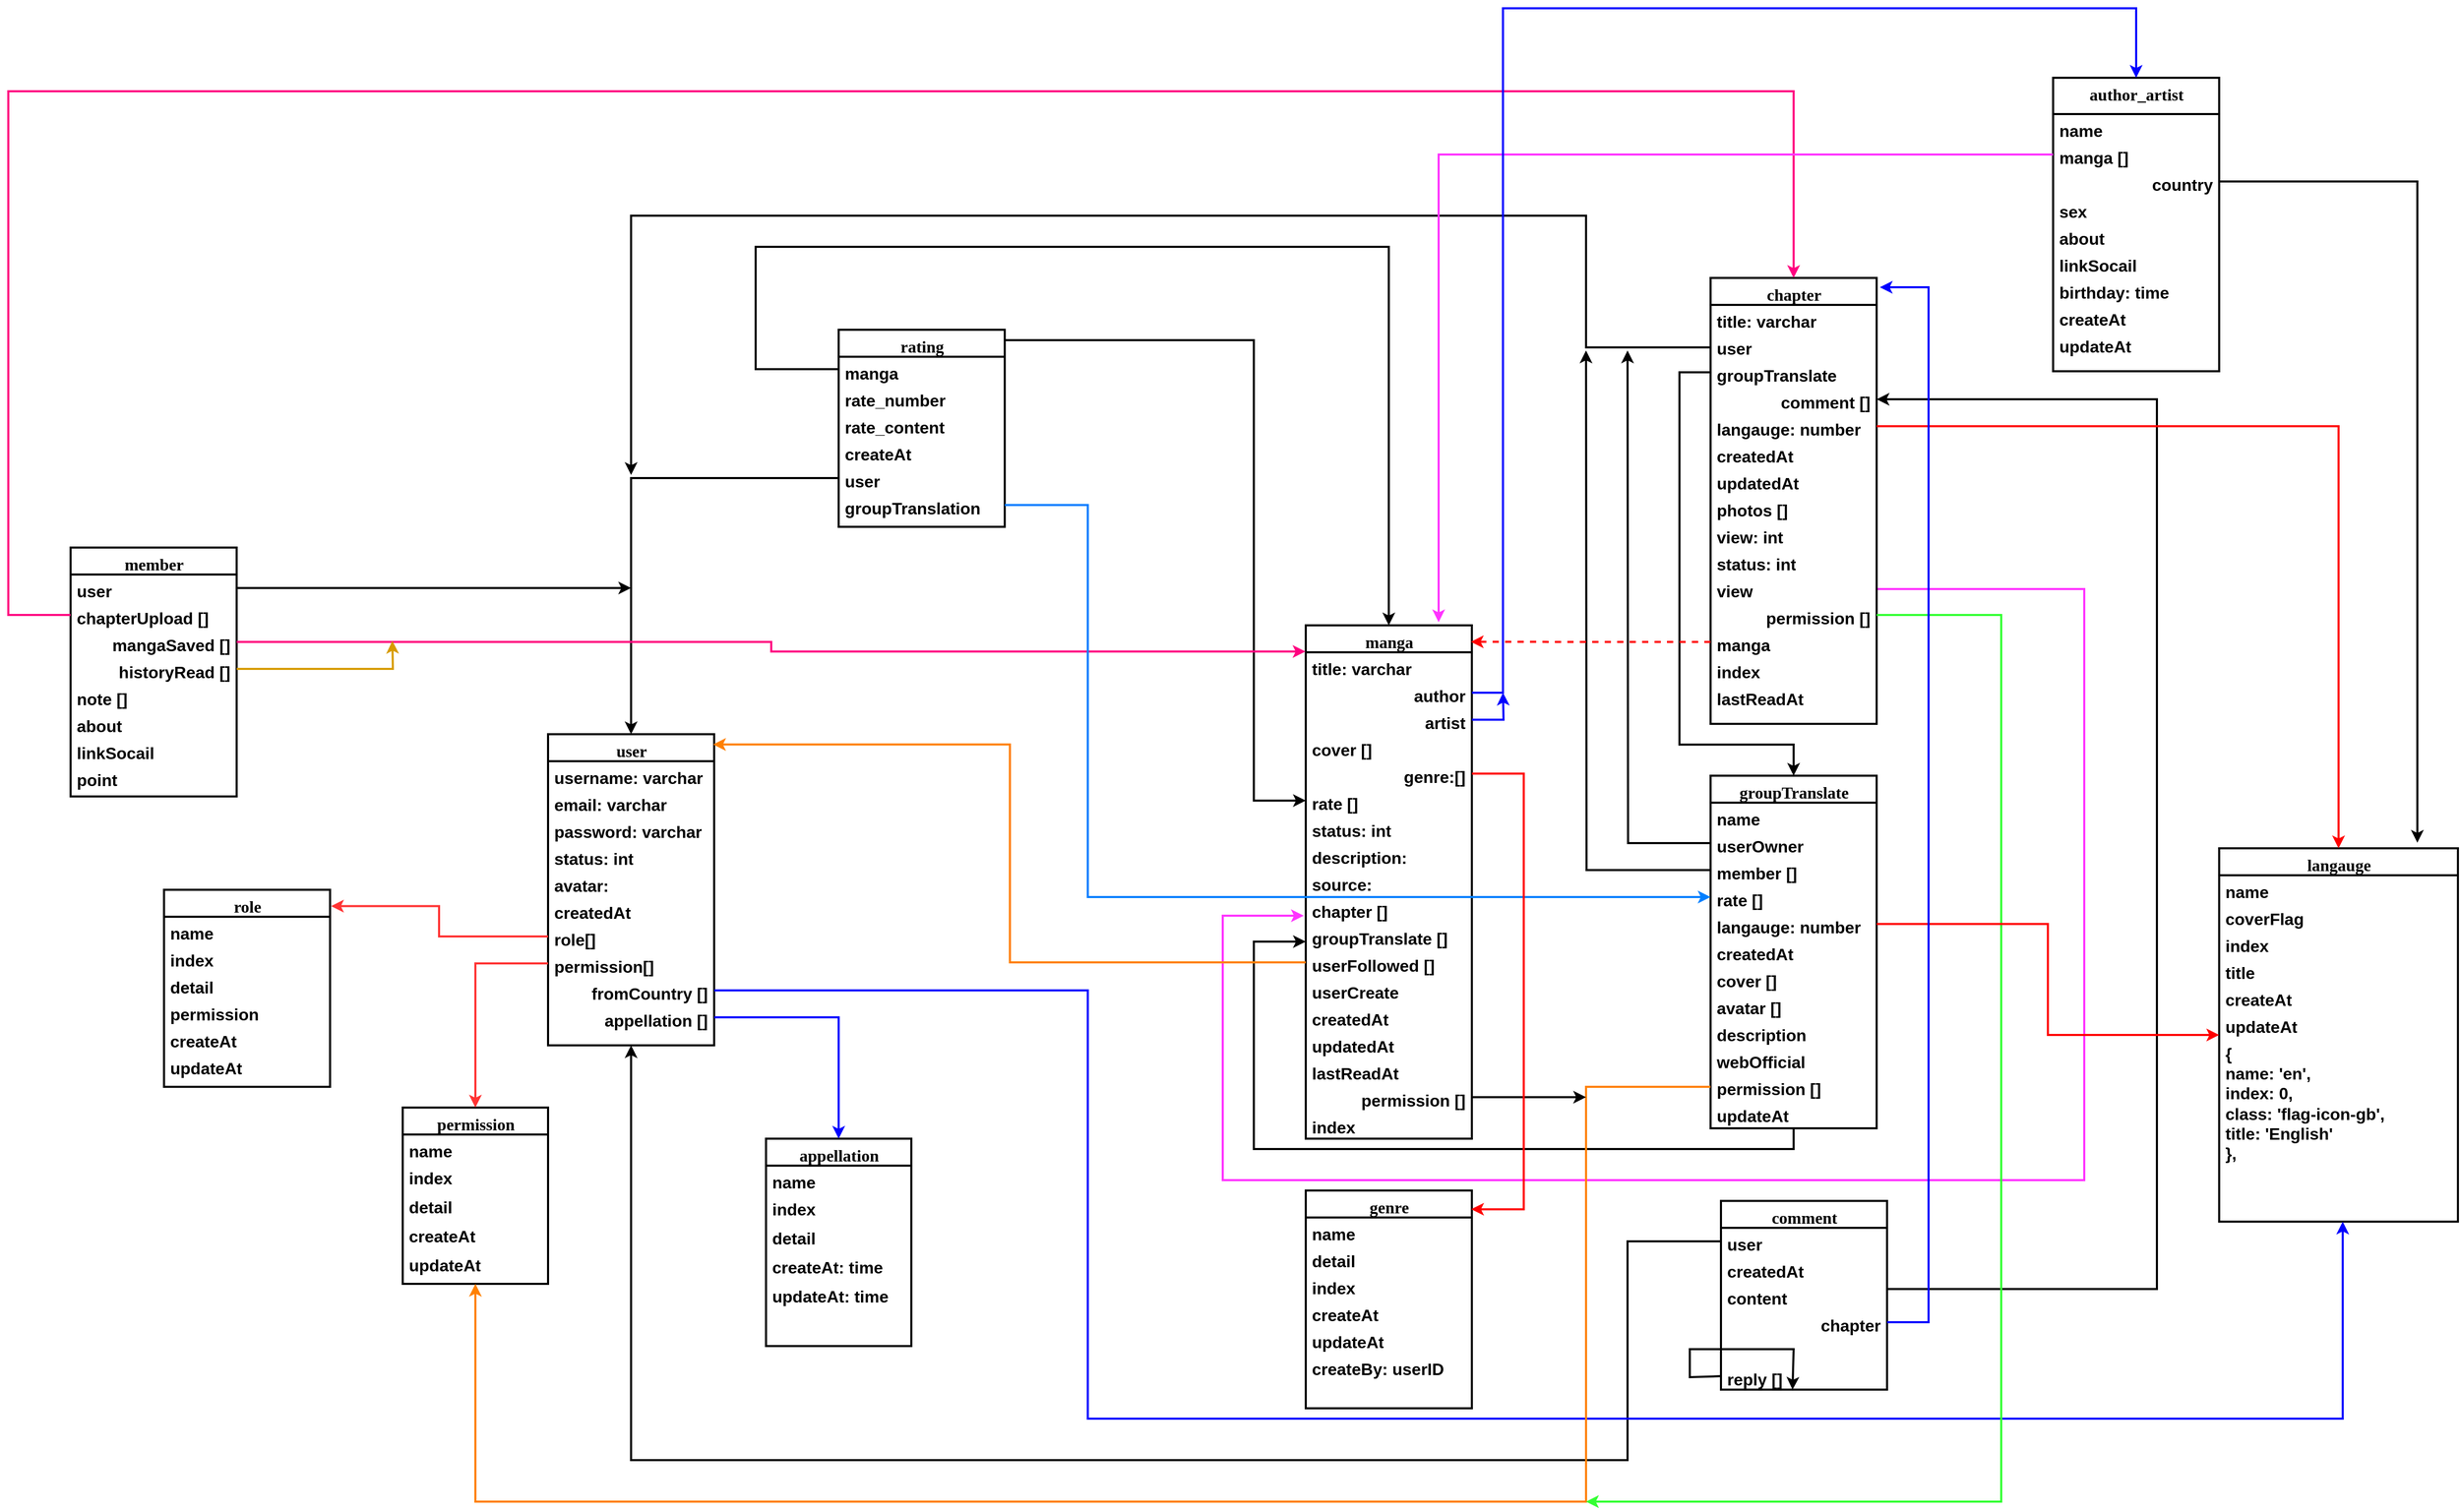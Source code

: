 <mxfile version="12.4.8" type="device"><diagram name="Page-1" id="9f46799a-70d6-7492-0946-bef42562c5a5"><mxGraphModel dx="1422" dy="762" grid="1" gridSize="10" guides="1" tooltips="1" connect="1" arrows="1" fold="1" page="1" pageScale="1" pageWidth="4681" pageHeight="3300" background="#ffffff" math="0" shadow="0"><root><mxCell id="0"/><mxCell id="1" parent="0"/><mxCell id="78961159f06e98e8-17" value="&lt;font style=&quot;font-size: 16px&quot;&gt;user&lt;/font&gt;" style="swimlane;html=1;fontStyle=1;align=center;verticalAlign=top;childLayout=stackLayout;horizontal=1;startSize=26;horizontalStack=0;resizeParent=1;resizeLast=0;collapsible=1;marginBottom=0;swimlaneFillColor=#ffffff;rounded=0;shadow=0;comic=0;labelBackgroundColor=none;strokeColor=#000000;strokeWidth=2;fillColor=none;fontFamily=Verdana;fontSize=12;fontColor=#000000;" parent="1" vertex="1"><mxGeometry x="1760" y="1540" width="160" height="300" as="geometry"><mxRectangle x="570" y="400" width="70" height="26" as="alternateBounds"/></mxGeometry></mxCell><mxCell id="38bEPm890g4x2t67aBUL-1" value="&lt;font style=&quot;font-size: 16px&quot;&gt;username: varchar&lt;/font&gt;" style="text;html=1;strokeColor=none;fillColor=none;align=left;verticalAlign=top;spacingLeft=4;spacingRight=4;whiteSpace=wrap;overflow=hidden;rotatable=0;points=[[0,0.5],[1,0.5]];portConstraint=eastwest;strokeWidth=2;opacity=0;shadow=0;comic=0;fontStyle=1" parent="78961159f06e98e8-17" vertex="1"><mxGeometry y="26" width="160" height="26" as="geometry"/></mxCell><mxCell id="38bEPm890g4x2t67aBUL-3" value="&lt;font style=&quot;font-size: 16px&quot;&gt;email: varchar&lt;/font&gt;" style="text;html=1;strokeColor=none;fillColor=none;align=left;verticalAlign=top;spacingLeft=4;spacingRight=4;whiteSpace=wrap;overflow=hidden;rotatable=0;points=[[0,0.5],[1,0.5]];portConstraint=eastwest;strokeWidth=2;opacity=0;shadow=0;comic=0;fontStyle=1" parent="78961159f06e98e8-17" vertex="1"><mxGeometry y="52" width="160" height="26" as="geometry"/></mxCell><mxCell id="38bEPm890g4x2t67aBUL-2" value="&lt;font style=&quot;font-size: 16px&quot;&gt;password: varchar&lt;/font&gt;" style="text;html=1;strokeColor=none;fillColor=none;align=left;verticalAlign=top;spacingLeft=4;spacingRight=4;whiteSpace=wrap;overflow=hidden;rotatable=0;points=[[0,0.5],[1,0.5]];portConstraint=eastwest;strokeWidth=2;opacity=0;shadow=0;comic=0;fontStyle=1" parent="78961159f06e98e8-17" vertex="1"><mxGeometry y="78" width="160" height="26" as="geometry"/></mxCell><mxCell id="38bEPm890g4x2t67aBUL-5" value="&lt;font style=&quot;font-size: 16px&quot;&gt;status: int&lt;/font&gt;" style="text;html=1;strokeColor=none;fillColor=none;align=left;verticalAlign=top;spacingLeft=4;spacingRight=4;whiteSpace=wrap;overflow=hidden;rotatable=0;points=[[0,0.5],[1,0.5]];portConstraint=eastwest;strokeWidth=2;opacity=0;shadow=0;comic=0;fontStyle=1" parent="78961159f06e98e8-17" vertex="1"><mxGeometry y="104" width="160" height="26" as="geometry"/></mxCell><mxCell id="IGlhnA59AeeaimirxU8r-121" value="&lt;span style=&quot;font-size: 16px&quot;&gt;avatar:&lt;/span&gt;" style="text;html=1;strokeColor=none;fillColor=none;align=left;verticalAlign=top;spacingLeft=4;spacingRight=4;whiteSpace=wrap;overflow=hidden;rotatable=0;points=[[0,0.5],[1,0.5]];portConstraint=eastwest;strokeWidth=2;opacity=0;shadow=0;comic=0;fontStyle=1" parent="78961159f06e98e8-17" vertex="1"><mxGeometry y="130" width="160" height="26" as="geometry"/></mxCell><mxCell id="IGlhnA59AeeaimirxU8r-130" value="&lt;span style=&quot;font-size: 16px&quot;&gt;createdAt&lt;/span&gt;" style="text;html=1;strokeColor=none;fillColor=none;align=left;verticalAlign=top;spacingLeft=4;spacingRight=4;whiteSpace=wrap;overflow=hidden;rotatable=0;points=[[0,0.5],[1,0.5]];portConstraint=eastwest;strokeWidth=2;opacity=0;shadow=0;comic=0;fontStyle=1" parent="78961159f06e98e8-17" vertex="1"><mxGeometry y="156" width="160" height="26" as="geometry"/></mxCell><mxCell id="53Vd8G7FxyuzVAvy-N4Y-6" value="&lt;span style=&quot;font-size: 16px&quot;&gt;role[]&lt;/span&gt;" style="text;html=1;strokeColor=none;fillColor=none;align=left;verticalAlign=top;spacingLeft=4;spacingRight=4;whiteSpace=wrap;overflow=hidden;rotatable=0;points=[[0,0.5],[1,0.5]];portConstraint=eastwest;strokeWidth=2;opacity=0;shadow=0;comic=0;fontStyle=1" parent="78961159f06e98e8-17" vertex="1"><mxGeometry y="182" width="160" height="26" as="geometry"/></mxCell><mxCell id="53Vd8G7FxyuzVAvy-N4Y-10" value="&lt;span style=&quot;font-size: 16px&quot;&gt;permission[]&lt;/span&gt;" style="text;html=1;strokeColor=none;fillColor=none;align=left;verticalAlign=top;spacingLeft=4;spacingRight=4;whiteSpace=wrap;overflow=hidden;rotatable=0;points=[[0,0.5],[1,0.5]];portConstraint=eastwest;strokeWidth=2;opacity=0;shadow=0;comic=0;fontStyle=1" parent="78961159f06e98e8-17" vertex="1"><mxGeometry y="208" width="160" height="26" as="geometry"/></mxCell><mxCell id="53Vd8G7FxyuzVAvy-N4Y-14" value="&lt;span style=&quot;font-size: 16px&quot;&gt;fromCountry []&lt;/span&gt;" style="text;html=1;strokeColor=none;fillColor=none;align=right;verticalAlign=top;spacingLeft=4;spacingRight=4;whiteSpace=wrap;overflow=hidden;rotatable=0;points=[[0,0.5],[1,0.5]];portConstraint=eastwest;strokeWidth=2;opacity=0;shadow=0;comic=0;fontStyle=1" parent="78961159f06e98e8-17" vertex="1"><mxGeometry y="234" width="160" height="26" as="geometry"/></mxCell><mxCell id="WW0VccfqAoRsoreHshBP-5" value="&lt;span style=&quot;font-size: 16px&quot;&gt;appellation []&lt;/span&gt;" style="text;html=1;strokeColor=none;fillColor=none;align=right;verticalAlign=top;spacingLeft=4;spacingRight=4;whiteSpace=wrap;overflow=hidden;rotatable=0;points=[[0,0.5],[1,0.5]];portConstraint=eastwest;strokeWidth=2;opacity=0;shadow=0;comic=0;fontStyle=1" parent="78961159f06e98e8-17" vertex="1"><mxGeometry y="260" width="160" height="26" as="geometry"/></mxCell><mxCell id="38bEPm890g4x2t67aBUL-8" value="&lt;font style=&quot;font-size: 16px&quot;&gt;member&lt;/font&gt;" style="swimlane;html=1;fontStyle=1;align=center;verticalAlign=top;childLayout=stackLayout;horizontal=1;startSize=26;horizontalStack=0;resizeParent=1;resizeLast=0;collapsible=1;marginBottom=0;swimlaneFillColor=#ffffff;rounded=0;shadow=0;comic=0;labelBackgroundColor=none;strokeColor=#000000;strokeWidth=2;fillColor=none;fontFamily=Verdana;fontSize=12;fontColor=#000000;" parent="1" vertex="1"><mxGeometry x="1300" y="1360" width="160" height="240" as="geometry"><mxRectangle x="570" y="400" width="70" height="26" as="alternateBounds"/></mxGeometry></mxCell><mxCell id="38bEPm890g4x2t67aBUL-9" value="&lt;font style=&quot;font-size: 16px&quot;&gt;user&lt;/font&gt;" style="text;html=1;strokeColor=none;fillColor=none;align=left;verticalAlign=top;spacingLeft=4;spacingRight=4;whiteSpace=wrap;overflow=hidden;rotatable=0;points=[[0,0.5],[1,0.5]];portConstraint=eastwest;strokeWidth=2;opacity=0;shadow=0;comic=0;fontStyle=1" parent="38bEPm890g4x2t67aBUL-8" vertex="1"><mxGeometry y="26" width="160" height="26" as="geometry"/></mxCell><mxCell id="IGlhnA59AeeaimirxU8r-112" value="&lt;font style=&quot;font-size: 16px&quot;&gt;chapterUpload []&lt;/font&gt;" style="text;html=1;strokeColor=none;fillColor=none;align=left;verticalAlign=top;spacingLeft=4;spacingRight=4;whiteSpace=wrap;overflow=hidden;rotatable=0;points=[[0,0.5],[1,0.5]];portConstraint=eastwest;strokeWidth=2;opacity=0;shadow=0;comic=0;fontStyle=1" parent="38bEPm890g4x2t67aBUL-8" vertex="1"><mxGeometry y="52" width="160" height="26" as="geometry"/></mxCell><mxCell id="IGlhnA59AeeaimirxU8r-116" value="&lt;font style=&quot;font-size: 16px&quot;&gt;mangaSaved []&lt;/font&gt;" style="text;html=1;strokeColor=none;fillColor=none;align=right;verticalAlign=top;spacingLeft=4;spacingRight=4;whiteSpace=wrap;overflow=hidden;rotatable=0;points=[[0,0.5],[1,0.5]];portConstraint=eastwest;strokeWidth=2;opacity=0;shadow=0;comic=0;fontStyle=1" parent="38bEPm890g4x2t67aBUL-8" vertex="1"><mxGeometry y="78" width="160" height="26" as="geometry"/></mxCell><mxCell id="gq-RFDJXBga3lSBrrRMB-1" value="&lt;font style=&quot;font-size: 16px&quot;&gt;historyRead []&lt;/font&gt;" style="text;html=1;strokeColor=none;fillColor=none;align=right;verticalAlign=top;spacingLeft=4;spacingRight=4;whiteSpace=wrap;overflow=hidden;rotatable=0;points=[[0,0.5],[1,0.5]];portConstraint=eastwest;strokeWidth=2;opacity=0;shadow=0;comic=0;fontStyle=1" parent="38bEPm890g4x2t67aBUL-8" vertex="1"><mxGeometry y="104" width="160" height="26" as="geometry"/></mxCell><mxCell id="IGlhnA59AeeaimirxU8r-119" value="&lt;font style=&quot;font-size: 16px&quot;&gt;note []&lt;/font&gt;" style="text;html=1;strokeColor=none;fillColor=none;align=left;verticalAlign=top;spacingLeft=4;spacingRight=4;whiteSpace=wrap;overflow=hidden;rotatable=0;points=[[0,0.5],[1,0.5]];portConstraint=eastwest;strokeWidth=2;opacity=0;shadow=0;comic=0;fontStyle=1" parent="38bEPm890g4x2t67aBUL-8" vertex="1"><mxGeometry y="130" width="160" height="26" as="geometry"/></mxCell><mxCell id="IGlhnA59AeeaimirxU8r-122" value="&lt;font style=&quot;font-size: 16px&quot;&gt;about&lt;/font&gt;" style="text;html=1;strokeColor=none;fillColor=none;align=left;verticalAlign=top;spacingLeft=4;spacingRight=4;whiteSpace=wrap;overflow=hidden;rotatable=0;points=[[0,0.5],[1,0.5]];portConstraint=eastwest;strokeWidth=2;opacity=0;shadow=0;comic=0;fontStyle=1" parent="38bEPm890g4x2t67aBUL-8" vertex="1"><mxGeometry y="156" width="160" height="26" as="geometry"/></mxCell><mxCell id="IGlhnA59AeeaimirxU8r-129" value="&lt;font style=&quot;font-size: 16px&quot;&gt;linkSocail&lt;/font&gt;" style="text;html=1;strokeColor=none;fillColor=none;align=left;verticalAlign=top;spacingLeft=4;spacingRight=4;whiteSpace=wrap;overflow=hidden;rotatable=0;points=[[0,0.5],[1,0.5]];portConstraint=eastwest;strokeWidth=2;opacity=0;shadow=0;comic=0;fontStyle=1" parent="38bEPm890g4x2t67aBUL-8" vertex="1"><mxGeometry y="182" width="160" height="26" as="geometry"/></mxCell><mxCell id="7FveXKxNtcRBdv2M-8K4-2" value="&lt;font style=&quot;font-size: 16px&quot;&gt;point&lt;/font&gt;" style="text;html=1;strokeColor=none;fillColor=none;align=left;verticalAlign=top;spacingLeft=4;spacingRight=4;whiteSpace=wrap;overflow=hidden;rotatable=0;points=[[0,0.5],[1,0.5]];portConstraint=eastwest;strokeWidth=2;opacity=0;shadow=0;comic=0;fontStyle=1" parent="38bEPm890g4x2t67aBUL-8" vertex="1"><mxGeometry y="208" width="160" height="26" as="geometry"/></mxCell><mxCell id="38bEPm890g4x2t67aBUL-23" value="&lt;font style=&quot;font-size: 16px&quot;&gt;manga&lt;/font&gt;" style="swimlane;html=1;fontStyle=1;align=center;verticalAlign=top;childLayout=stackLayout;horizontal=1;startSize=26;horizontalStack=0;resizeParent=1;resizeLast=0;collapsible=1;marginBottom=0;swimlaneFillColor=#ffffff;rounded=0;shadow=0;comic=0;labelBackgroundColor=none;strokeColor=#000000;strokeWidth=2;fillColor=none;fontFamily=Verdana;fontSize=12;fontColor=#000000;" parent="1" vertex="1"><mxGeometry x="2490" y="1435" width="160" height="495" as="geometry"><mxRectangle x="570" y="400" width="70" height="26" as="alternateBounds"/></mxGeometry></mxCell><mxCell id="38bEPm890g4x2t67aBUL-24" value="&lt;font style=&quot;font-size: 16px&quot;&gt;title: varchar&lt;/font&gt;" style="text;html=1;strokeColor=none;fillColor=none;align=left;verticalAlign=top;spacingLeft=4;spacingRight=4;whiteSpace=wrap;overflow=hidden;rotatable=0;points=[[0,0.5],[1,0.5]];portConstraint=eastwest;strokeWidth=2;opacity=0;shadow=0;comic=0;fontStyle=1" parent="38bEPm890g4x2t67aBUL-23" vertex="1"><mxGeometry y="26" width="160" height="26" as="geometry"/></mxCell><mxCell id="38bEPm890g4x2t67aBUL-25" value="&lt;font style=&quot;font-size: 16px&quot;&gt;author&lt;/font&gt;" style="text;html=1;strokeColor=none;fillColor=none;align=right;verticalAlign=top;spacingLeft=4;spacingRight=4;whiteSpace=wrap;overflow=hidden;rotatable=0;points=[[0,0.5],[1,0.5]];portConstraint=eastwest;strokeWidth=2;opacity=0;shadow=0;comic=0;fontStyle=1" parent="38bEPm890g4x2t67aBUL-23" vertex="1"><mxGeometry y="52" width="160" height="26" as="geometry"/></mxCell><mxCell id="38bEPm890g4x2t67aBUL-26" value="&lt;font style=&quot;font-size: 16px&quot;&gt;artist&lt;/font&gt;" style="text;html=1;strokeColor=none;fillColor=none;align=right;verticalAlign=top;spacingLeft=4;spacingRight=4;whiteSpace=wrap;overflow=hidden;rotatable=0;points=[[0,0.5],[1,0.5]];portConstraint=eastwest;strokeWidth=2;opacity=0;shadow=0;comic=0;fontStyle=1" parent="38bEPm890g4x2t67aBUL-23" vertex="1"><mxGeometry y="78" width="160" height="26" as="geometry"/></mxCell><mxCell id="IGlhnA59AeeaimirxU8r-43" value="&lt;span style=&quot;font-size: 16px&quot;&gt;cover []&lt;/span&gt;" style="text;html=1;strokeColor=none;fillColor=none;align=left;verticalAlign=top;spacingLeft=4;spacingRight=4;whiteSpace=wrap;overflow=hidden;rotatable=0;points=[[0,0.5],[1,0.5]];portConstraint=eastwest;strokeWidth=2;opacity=0;shadow=0;comic=0;fontStyle=1" parent="38bEPm890g4x2t67aBUL-23" vertex="1"><mxGeometry y="104" width="160" height="26" as="geometry"/></mxCell><mxCell id="38bEPm890g4x2t67aBUL-27" value="&lt;span style=&quot;font-size: 16px&quot;&gt;genre:[]&lt;/span&gt;" style="text;html=1;strokeColor=none;fillColor=none;align=right;verticalAlign=top;spacingLeft=4;spacingRight=4;whiteSpace=wrap;overflow=hidden;rotatable=0;points=[[0,0.5],[1,0.5]];portConstraint=eastwest;strokeWidth=2;opacity=0;shadow=0;comic=0;fontStyle=1" parent="38bEPm890g4x2t67aBUL-23" vertex="1"><mxGeometry y="130" width="160" height="26" as="geometry"/></mxCell><mxCell id="IGlhnA59AeeaimirxU8r-3" value="&lt;span style=&quot;font-size: 16px&quot;&gt;rate []&lt;/span&gt;" style="text;html=1;strokeColor=none;fillColor=none;align=left;verticalAlign=top;spacingLeft=4;spacingRight=4;whiteSpace=wrap;overflow=hidden;rotatable=0;points=[[0,0.5],[1,0.5]];portConstraint=eastwest;strokeWidth=2;opacity=0;shadow=0;comic=0;fontStyle=1" parent="38bEPm890g4x2t67aBUL-23" vertex="1"><mxGeometry y="156" width="160" height="26" as="geometry"/></mxCell><mxCell id="IGlhnA59AeeaimirxU8r-19" value="&lt;span style=&quot;font-size: 16px&quot;&gt;status: int&lt;/span&gt;" style="text;html=1;strokeColor=none;fillColor=none;align=left;verticalAlign=top;spacingLeft=4;spacingRight=4;whiteSpace=wrap;overflow=hidden;rotatable=0;points=[[0,0.5],[1,0.5]];portConstraint=eastwest;strokeWidth=2;opacity=0;shadow=0;comic=0;fontStyle=1" parent="38bEPm890g4x2t67aBUL-23" vertex="1"><mxGeometry y="182" width="160" height="26" as="geometry"/></mxCell><mxCell id="IGlhnA59AeeaimirxU8r-20" value="&lt;span style=&quot;font-size: 16px&quot;&gt;description: varchar&lt;/span&gt;" style="text;html=1;strokeColor=none;fillColor=none;align=left;verticalAlign=top;spacingLeft=4;spacingRight=4;whiteSpace=wrap;overflow=hidden;rotatable=0;points=[[0,0.5],[1,0.5]];portConstraint=eastwest;strokeWidth=2;opacity=0;shadow=0;comic=0;fontStyle=1" parent="38bEPm890g4x2t67aBUL-23" vertex="1"><mxGeometry y="208" width="160" height="26" as="geometry"/></mxCell><mxCell id="IGlhnA59AeeaimirxU8r-21" value="&lt;span style=&quot;font-size: 16px&quot;&gt;source:&lt;/span&gt;" style="text;html=1;strokeColor=none;fillColor=none;align=left;verticalAlign=top;spacingLeft=4;spacingRight=4;whiteSpace=wrap;overflow=hidden;rotatable=0;points=[[0,0.5],[1,0.5]];portConstraint=eastwest;strokeWidth=2;opacity=0;shadow=0;comic=0;fontStyle=1" parent="38bEPm890g4x2t67aBUL-23" vertex="1"><mxGeometry y="234" width="160" height="26" as="geometry"/></mxCell><mxCell id="IGlhnA59AeeaimirxU8r-31" value="&lt;span style=&quot;font-size: 16px&quot;&gt;chapter []&lt;/span&gt;" style="text;html=1;strokeColor=none;fillColor=none;align=left;verticalAlign=top;spacingLeft=4;spacingRight=4;whiteSpace=wrap;overflow=hidden;rotatable=0;points=[[0,0.5],[1,0.5]];portConstraint=eastwest;strokeWidth=2;opacity=0;shadow=0;comic=0;fontStyle=1" parent="38bEPm890g4x2t67aBUL-23" vertex="1"><mxGeometry y="260" width="160" height="26" as="geometry"/></mxCell><mxCell id="IGlhnA59AeeaimirxU8r-42" value="&lt;span style=&quot;font-size: 16px&quot;&gt;groupTranslate []&lt;/span&gt;" style="text;html=1;strokeColor=none;fillColor=none;align=left;verticalAlign=top;spacingLeft=4;spacingRight=4;whiteSpace=wrap;overflow=hidden;rotatable=0;points=[[0,0.5],[1,0.5]];portConstraint=eastwest;strokeWidth=2;opacity=0;shadow=0;comic=0;fontStyle=1" parent="38bEPm890g4x2t67aBUL-23" vertex="1"><mxGeometry y="286" width="160" height="26" as="geometry"/></mxCell><mxCell id="OLAbCD9Wgh_wSIDmb4w--1" value="&lt;span style=&quot;font-size: 16px&quot;&gt;userFollowed []&lt;/span&gt;" style="text;html=1;strokeColor=none;fillColor=none;align=left;verticalAlign=top;spacingLeft=4;spacingRight=4;whiteSpace=wrap;overflow=hidden;rotatable=0;points=[[0,0.5],[1,0.5]];portConstraint=eastwest;strokeWidth=2;opacity=0;shadow=0;comic=0;fontStyle=1" parent="38bEPm890g4x2t67aBUL-23" vertex="1"><mxGeometry y="312" width="160" height="26" as="geometry"/></mxCell><mxCell id="4HWZgoDmiBb1ZkWLUWyI-15" value="&lt;span style=&quot;font-size: 16px&quot;&gt;userCreate&lt;/span&gt;" style="text;html=1;strokeColor=none;fillColor=none;align=left;verticalAlign=top;spacingLeft=4;spacingRight=4;whiteSpace=wrap;overflow=hidden;rotatable=0;points=[[0,0.5],[1,0.5]];portConstraint=eastwest;strokeWidth=2;opacity=0;shadow=0;comic=0;fontStyle=1" parent="38bEPm890g4x2t67aBUL-23" vertex="1"><mxGeometry y="338" width="160" height="26" as="geometry"/></mxCell><mxCell id="M9Y7Z8aqJvar32KFQH7L-1" value="&lt;span style=&quot;font-size: 16px&quot;&gt;createdAt&lt;/span&gt;" style="text;html=1;strokeColor=none;fillColor=none;align=left;verticalAlign=top;spacingLeft=4;spacingRight=4;whiteSpace=wrap;overflow=hidden;rotatable=0;points=[[0,0.5],[1,0.5]];portConstraint=eastwest;strokeWidth=2;opacity=0;shadow=0;comic=0;fontStyle=1" parent="38bEPm890g4x2t67aBUL-23" vertex="1"><mxGeometry y="364" width="160" height="26" as="geometry"/></mxCell><mxCell id="bjCJfSgzvwa6UPKIBc4H-2" value="&lt;span style=&quot;font-size: 16px&quot;&gt;updatedAt&lt;/span&gt;" style="text;html=1;strokeColor=none;fillColor=none;align=left;verticalAlign=top;spacingLeft=4;spacingRight=4;whiteSpace=wrap;overflow=hidden;rotatable=0;points=[[0,0.5],[1,0.5]];portConstraint=eastwest;strokeWidth=2;opacity=0;shadow=0;comic=0;fontStyle=1" parent="38bEPm890g4x2t67aBUL-23" vertex="1"><mxGeometry y="390" width="160" height="26" as="geometry"/></mxCell><mxCell id="Yg73GsRaS6lYaeOAL-Aa-1" value="&lt;span style=&quot;font-size: 16px&quot;&gt;lastReadAt&lt;/span&gt;" style="text;html=1;strokeColor=none;fillColor=none;align=left;verticalAlign=top;spacingLeft=4;spacingRight=4;whiteSpace=wrap;overflow=hidden;rotatable=0;points=[[0,0.5],[1,0.5]];portConstraint=eastwest;strokeWidth=2;opacity=0;shadow=0;comic=0;fontStyle=1" vertex="1" parent="38bEPm890g4x2t67aBUL-23"><mxGeometry y="416" width="160" height="26" as="geometry"/></mxCell><mxCell id="25rqCl7sYoS33soKREtH-1" value="&lt;span style=&quot;font-size: 16px&quot;&gt;permission []&lt;/span&gt;" style="text;html=1;strokeColor=none;fillColor=none;align=right;verticalAlign=top;spacingLeft=4;spacingRight=4;whiteSpace=wrap;overflow=hidden;rotatable=0;points=[[0,0.5],[1,0.5]];portConstraint=eastwest;strokeWidth=2;opacity=0;shadow=0;comic=0;fontStyle=1" parent="38bEPm890g4x2t67aBUL-23" vertex="1"><mxGeometry y="442" width="160" height="26" as="geometry"/></mxCell><mxCell id="4HWZgoDmiBb1ZkWLUWyI-12" value="&lt;span style=&quot;font-size: 16px&quot;&gt;index&lt;/span&gt;" style="text;html=1;strokeColor=none;fillColor=none;align=left;verticalAlign=top;spacingLeft=4;spacingRight=4;whiteSpace=wrap;overflow=hidden;rotatable=0;points=[[0,0.5],[1,0.5]];portConstraint=eastwest;strokeWidth=2;opacity=0;shadow=0;comic=0;fontStyle=1" parent="38bEPm890g4x2t67aBUL-23" vertex="1"><mxGeometry y="468" width="160" height="26" as="geometry"/></mxCell><mxCell id="IGlhnA59AeeaimirxU8r-18" value="" style="edgeStyle=orthogonalEdgeStyle;rounded=0;orthogonalLoop=1;jettySize=auto;html=1;entryX=0;entryY=0.5;entryDx=0;entryDy=0;strokeWidth=2;shadow=0;comic=0;fontStyle=1" parent="1" source="38bEPm890g4x2t67aBUL-28" target="IGlhnA59AeeaimirxU8r-3" edge="1"><mxGeometry relative="1" as="geometry"><mxPoint x="2120" y="1420" as="targetPoint"/><Array as="points"><mxPoint x="2440" y="1160"/><mxPoint x="2440" y="1604"/></Array></mxGeometry></mxCell><mxCell id="38bEPm890g4x2t67aBUL-28" value="&lt;font style=&quot;font-size: 16px&quot;&gt;rating&lt;/font&gt;" style="swimlane;html=1;fontStyle=1;align=center;verticalAlign=top;childLayout=stackLayout;horizontal=1;startSize=26;horizontalStack=0;resizeParent=1;resizeLast=0;collapsible=1;marginBottom=0;swimlaneFillColor=#ffffff;rounded=0;shadow=0;comic=0;labelBackgroundColor=none;strokeColor=#000000;strokeWidth=2;fillColor=none;fontFamily=Verdana;fontSize=12;fontColor=#000000;" parent="1" vertex="1"><mxGeometry x="2040" y="1150" width="160" height="190" as="geometry"><mxRectangle x="570" y="400" width="70" height="26" as="alternateBounds"/></mxGeometry></mxCell><mxCell id="38bEPm890g4x2t67aBUL-29" value="&lt;font style=&quot;font-size: 16px&quot;&gt;manga&lt;/font&gt;" style="text;html=1;strokeColor=none;fillColor=none;align=left;verticalAlign=top;spacingLeft=4;spacingRight=4;whiteSpace=wrap;overflow=hidden;rotatable=0;points=[[0,0.5],[1,0.5]];portConstraint=eastwest;strokeWidth=2;opacity=0;shadow=0;comic=0;fontStyle=1" parent="38bEPm890g4x2t67aBUL-28" vertex="1"><mxGeometry y="26" width="160" height="26" as="geometry"/></mxCell><mxCell id="38bEPm890g4x2t67aBUL-30" value="&lt;font style=&quot;font-size: 16px&quot;&gt;rate_number&lt;/font&gt;" style="text;html=1;strokeColor=none;fillColor=none;align=left;verticalAlign=top;spacingLeft=4;spacingRight=4;whiteSpace=wrap;overflow=hidden;rotatable=0;points=[[0,0.5],[1,0.5]];portConstraint=eastwest;strokeWidth=2;opacity=0;shadow=0;comic=0;fontStyle=1" parent="38bEPm890g4x2t67aBUL-28" vertex="1"><mxGeometry y="52" width="160" height="26" as="geometry"/></mxCell><mxCell id="38bEPm890g4x2t67aBUL-31" value="&lt;font style=&quot;font-size: 16px&quot;&gt;rate_content&lt;/font&gt;" style="text;html=1;strokeColor=none;fillColor=none;align=left;verticalAlign=top;spacingLeft=4;spacingRight=4;whiteSpace=wrap;overflow=hidden;rotatable=0;points=[[0,0.5],[1,0.5]];portConstraint=eastwest;strokeWidth=2;opacity=0;shadow=0;comic=0;fontStyle=1" parent="38bEPm890g4x2t67aBUL-28" vertex="1"><mxGeometry y="78" width="160" height="26" as="geometry"/></mxCell><mxCell id="38bEPm890g4x2t67aBUL-32" value="&lt;span style=&quot;font-size: 16px&quot;&gt;createAt&lt;/span&gt;" style="text;html=1;strokeColor=none;fillColor=none;align=left;verticalAlign=top;spacingLeft=4;spacingRight=4;whiteSpace=wrap;overflow=hidden;rotatable=0;points=[[0,0.5],[1,0.5]];portConstraint=eastwest;strokeWidth=2;opacity=0;shadow=0;comic=0;fontStyle=1" parent="38bEPm890g4x2t67aBUL-28" vertex="1"><mxGeometry y="104" width="160" height="26" as="geometry"/></mxCell><mxCell id="IGlhnA59AeeaimirxU8r-4" value="&lt;span style=&quot;font-size: 16px&quot;&gt;user&lt;/span&gt;" style="text;html=1;strokeColor=none;fillColor=none;align=left;verticalAlign=top;spacingLeft=4;spacingRight=4;whiteSpace=wrap;overflow=hidden;rotatable=0;points=[[0,0.5],[1,0.5]];portConstraint=eastwest;strokeWidth=2;opacity=0;shadow=0;comic=0;fontStyle=1" parent="38bEPm890g4x2t67aBUL-28" vertex="1"><mxGeometry y="130" width="160" height="26" as="geometry"/></mxCell><mxCell id="QbK96-JxqvRfZGTw_zlb-1" value="&lt;span style=&quot;font-size: 16px&quot;&gt;groupTranslation&lt;/span&gt;" style="text;html=1;strokeColor=none;fillColor=none;align=left;verticalAlign=top;spacingLeft=4;spacingRight=4;whiteSpace=wrap;overflow=hidden;rotatable=0;points=[[0,0.5],[1,0.5]];portConstraint=eastwest;strokeWidth=2;opacity=0;shadow=0;comic=0;fontStyle=1" parent="38bEPm890g4x2t67aBUL-28" vertex="1"><mxGeometry y="156" width="160" height="26" as="geometry"/></mxCell><mxCell id="IGlhnA59AeeaimirxU8r-7" style="edgeStyle=orthogonalEdgeStyle;rounded=0;orthogonalLoop=1;jettySize=auto;html=1;entryX=0.5;entryY=0;entryDx=0;entryDy=0;strokeWidth=2;shadow=0;comic=0;fontStyle=1" parent="1" source="IGlhnA59AeeaimirxU8r-4" target="78961159f06e98e8-17" edge="1"><mxGeometry relative="1" as="geometry"/></mxCell><mxCell id="IGlhnA59AeeaimirxU8r-91" style="edgeStyle=orthogonalEdgeStyle;rounded=0;comic=0;orthogonalLoop=1;jettySize=auto;html=1;shadow=0;strokeColor=#FF33FF;entryX=-0.012;entryY=0.769;entryDx=0;entryDy=0;entryPerimeter=0;strokeWidth=2;fontStyle=1" parent="1" source="IGlhnA59AeeaimirxU8r-44" target="IGlhnA59AeeaimirxU8r-31" edge="1"><mxGeometry relative="1" as="geometry"><mxPoint x="2480" y="1708" as="targetPoint"/><Array as="points"><mxPoint x="3240" y="1400"/><mxPoint x="3240" y="1970"/><mxPoint x="2410" y="1970"/><mxPoint x="2410" y="1715"/></Array></mxGeometry></mxCell><mxCell id="IGlhnA59AeeaimirxU8r-44" value="&lt;font style=&quot;font-size: 16px&quot;&gt;chapter&lt;/font&gt;" style="swimlane;html=1;fontStyle=1;align=center;verticalAlign=top;childLayout=stackLayout;horizontal=1;startSize=26;horizontalStack=0;resizeParent=1;resizeLast=0;collapsible=1;marginBottom=0;swimlaneFillColor=#ffffff;rounded=0;shadow=0;comic=0;labelBackgroundColor=none;strokeColor=#000000;strokeWidth=2;fillColor=none;fontFamily=Verdana;fontSize=12;fontColor=#000000;" parent="1" vertex="1"><mxGeometry x="2880" y="1100" width="160" height="430" as="geometry"><mxRectangle x="570" y="400" width="70" height="26" as="alternateBounds"/></mxGeometry></mxCell><mxCell id="IGlhnA59AeeaimirxU8r-45" value="&lt;font style=&quot;font-size: 16px&quot;&gt;title: varchar&lt;/font&gt;" style="text;html=1;strokeColor=none;fillColor=none;align=left;verticalAlign=top;spacingLeft=4;spacingRight=4;whiteSpace=wrap;overflow=hidden;rotatable=0;points=[[0,0.5],[1,0.5]];portConstraint=eastwest;strokeWidth=2;opacity=0;shadow=0;comic=0;fontStyle=1" parent="IGlhnA59AeeaimirxU8r-44" vertex="1"><mxGeometry y="26" width="160" height="26" as="geometry"/></mxCell><mxCell id="IGlhnA59AeeaimirxU8r-46" value="&lt;font style=&quot;font-size: 16px&quot;&gt;user&lt;/font&gt;" style="text;html=1;strokeColor=none;fillColor=none;align=left;verticalAlign=top;spacingLeft=4;spacingRight=4;whiteSpace=wrap;overflow=hidden;rotatable=0;points=[[0,0.5],[1,0.5]];portConstraint=eastwest;strokeWidth=2;opacity=0;shadow=0;comic=0;fontStyle=1" parent="IGlhnA59AeeaimirxU8r-44" vertex="1"><mxGeometry y="52" width="160" height="26" as="geometry"/></mxCell><mxCell id="IGlhnA59AeeaimirxU8r-47" value="&lt;font style=&quot;font-size: 16px&quot;&gt;groupTranslate&lt;/font&gt;" style="text;html=1;strokeColor=none;fillColor=none;align=left;verticalAlign=top;spacingLeft=4;spacingRight=4;whiteSpace=wrap;overflow=hidden;rotatable=0;points=[[0,0.5],[1,0.5]];portConstraint=eastwest;strokeWidth=2;opacity=0;shadow=0;comic=0;fontStyle=1" parent="IGlhnA59AeeaimirxU8r-44" vertex="1"><mxGeometry y="78" width="160" height="26" as="geometry"/></mxCell><mxCell id="IGlhnA59AeeaimirxU8r-48" value="&lt;span style=&quot;font-size: 16px&quot;&gt;comment []&lt;/span&gt;" style="text;html=1;strokeColor=none;fillColor=none;align=right;verticalAlign=top;spacingLeft=4;spacingRight=4;whiteSpace=wrap;overflow=hidden;rotatable=0;points=[[0,0.5],[1,0.5]];portConstraint=eastwest;strokeWidth=2;opacity=0;shadow=0;comic=0;fontStyle=1" parent="IGlhnA59AeeaimirxU8r-44" vertex="1"><mxGeometry y="104" width="160" height="26" as="geometry"/></mxCell><mxCell id="IGlhnA59AeeaimirxU8r-49" value="&lt;span style=&quot;font-size: 16px&quot;&gt;langauge: number&lt;/span&gt;" style="text;html=1;strokeColor=none;fillColor=none;align=left;verticalAlign=top;spacingLeft=4;spacingRight=4;whiteSpace=wrap;overflow=hidden;rotatable=0;points=[[0,0.5],[1,0.5]];portConstraint=eastwest;strokeWidth=2;opacity=0;shadow=0;comic=0;fontStyle=1" parent="IGlhnA59AeeaimirxU8r-44" vertex="1"><mxGeometry y="130" width="160" height="26" as="geometry"/></mxCell><mxCell id="IGlhnA59AeeaimirxU8r-50" value="&lt;span style=&quot;font-size: 16px&quot;&gt;createdAt&lt;/span&gt;" style="text;html=1;strokeColor=none;fillColor=none;align=left;verticalAlign=top;spacingLeft=4;spacingRight=4;whiteSpace=wrap;overflow=hidden;rotatable=0;points=[[0,0.5],[1,0.5]];portConstraint=eastwest;strokeWidth=2;opacity=0;shadow=0;comic=0;fontStyle=1" parent="IGlhnA59AeeaimirxU8r-44" vertex="1"><mxGeometry y="156" width="160" height="26" as="geometry"/></mxCell><mxCell id="bjCJfSgzvwa6UPKIBc4H-1" value="&lt;span style=&quot;font-size: 16px&quot;&gt;updatedAt&lt;/span&gt;" style="text;html=1;strokeColor=none;fillColor=none;align=left;verticalAlign=top;spacingLeft=4;spacingRight=4;whiteSpace=wrap;overflow=hidden;rotatable=0;points=[[0,0.5],[1,0.5]];portConstraint=eastwest;strokeWidth=2;opacity=0;shadow=0;comic=0;fontStyle=1" parent="IGlhnA59AeeaimirxU8r-44" vertex="1"><mxGeometry y="182" width="160" height="26" as="geometry"/></mxCell><mxCell id="IGlhnA59AeeaimirxU8r-51" value="&lt;span style=&quot;font-size: 16px&quot;&gt;photos []&lt;/span&gt;" style="text;html=1;strokeColor=none;fillColor=none;align=left;verticalAlign=top;spacingLeft=4;spacingRight=4;whiteSpace=wrap;overflow=hidden;rotatable=0;points=[[0,0.5],[1,0.5]];portConstraint=eastwest;strokeWidth=2;opacity=0;shadow=0;comic=0;fontStyle=1" parent="IGlhnA59AeeaimirxU8r-44" vertex="1"><mxGeometry y="208" width="160" height="26" as="geometry"/></mxCell><mxCell id="IGlhnA59AeeaimirxU8r-52" value="&lt;span style=&quot;font-size: 16px&quot;&gt;view: int&lt;/span&gt;" style="text;html=1;strokeColor=none;fillColor=none;align=left;verticalAlign=top;spacingLeft=4;spacingRight=4;whiteSpace=wrap;overflow=hidden;rotatable=0;points=[[0,0.5],[1,0.5]];portConstraint=eastwest;strokeWidth=2;opacity=0;shadow=0;comic=0;fontStyle=1" parent="IGlhnA59AeeaimirxU8r-44" vertex="1"><mxGeometry y="234" width="160" height="26" as="geometry"/></mxCell><mxCell id="7FveXKxNtcRBdv2M-8K4-1" value="&lt;span style=&quot;font-size: 16px&quot;&gt;status: int&lt;/span&gt;" style="text;html=1;strokeColor=none;fillColor=none;align=left;verticalAlign=top;spacingLeft=4;spacingRight=4;whiteSpace=wrap;overflow=hidden;rotatable=0;points=[[0,0.5],[1,0.5]];portConstraint=eastwest;strokeWidth=2;opacity=0;shadow=0;comic=0;fontStyle=1" parent="IGlhnA59AeeaimirxU8r-44" vertex="1"><mxGeometry y="260" width="160" height="26" as="geometry"/></mxCell><mxCell id="cnBSRKBPWCDDRHsxiy81-3" value="&lt;span style=&quot;font-size: 16px&quot;&gt;view&lt;/span&gt;" style="text;html=1;strokeColor=none;fillColor=none;align=left;verticalAlign=top;spacingLeft=4;spacingRight=4;whiteSpace=wrap;overflow=hidden;rotatable=0;points=[[0,0.5],[1,0.5]];portConstraint=eastwest;strokeWidth=2;opacity=0;shadow=0;comic=0;fontStyle=1" parent="IGlhnA59AeeaimirxU8r-44" vertex="1"><mxGeometry y="286" width="160" height="26" as="geometry"/></mxCell><mxCell id="25rqCl7sYoS33soKREtH-11" value="&lt;span style=&quot;font-size: 16px&quot;&gt;permission []&lt;/span&gt;" style="text;html=1;strokeColor=none;fillColor=none;align=right;verticalAlign=top;spacingLeft=4;spacingRight=4;whiteSpace=wrap;overflow=hidden;rotatable=0;points=[[0,0.5],[1,0.5]];portConstraint=eastwest;strokeWidth=2;opacity=0;shadow=0;comic=0;fontStyle=1" parent="IGlhnA59AeeaimirxU8r-44" vertex="1"><mxGeometry y="312" width="160" height="26" as="geometry"/></mxCell><mxCell id="T5S3JkXi1O5L6OvamX2m-1" value="&lt;span style=&quot;font-size: 16px&quot;&gt;manga&lt;/span&gt;" style="text;html=1;strokeColor=none;fillColor=none;align=left;verticalAlign=top;spacingLeft=4;spacingRight=4;whiteSpace=wrap;overflow=hidden;rotatable=0;points=[[0,0.5],[1,0.5]];portConstraint=eastwest;strokeWidth=2;opacity=0;shadow=0;comic=0;fontStyle=1" parent="IGlhnA59AeeaimirxU8r-44" vertex="1"><mxGeometry y="338" width="160" height="26" as="geometry"/></mxCell><mxCell id="4HWZgoDmiBb1ZkWLUWyI-17" value="&lt;span style=&quot;font-size: 16px&quot;&gt;index&lt;/span&gt;" style="text;html=1;strokeColor=none;fillColor=none;align=left;verticalAlign=top;spacingLeft=4;spacingRight=4;whiteSpace=wrap;overflow=hidden;rotatable=0;points=[[0,0.5],[1,0.5]];portConstraint=eastwest;strokeWidth=2;opacity=0;shadow=0;comic=0;fontStyle=1" parent="IGlhnA59AeeaimirxU8r-44" vertex="1"><mxGeometry y="364" width="160" height="26" as="geometry"/></mxCell><mxCell id="Yg73GsRaS6lYaeOAL-Aa-2" value="&lt;span style=&quot;font-size: 16px&quot;&gt;lastReadAt&lt;/span&gt;" style="text;html=1;strokeColor=none;fillColor=none;align=left;verticalAlign=top;spacingLeft=4;spacingRight=4;whiteSpace=wrap;overflow=hidden;rotatable=0;points=[[0,0.5],[1,0.5]];portConstraint=eastwest;strokeWidth=2;opacity=0;shadow=0;comic=0;fontStyle=1" vertex="1" parent="IGlhnA59AeeaimirxU8r-44"><mxGeometry y="390" width="160" height="26" as="geometry"/></mxCell><mxCell id="IGlhnA59AeeaimirxU8r-56" style="edgeStyle=orthogonalEdgeStyle;orthogonalLoop=1;jettySize=auto;html=1;entryX=0.5;entryY=0;entryDx=0;entryDy=0;shadow=0;comic=0;strokeColor=#000000;rounded=0;strokeWidth=2;fontStyle=1" parent="1" source="38bEPm890g4x2t67aBUL-29" target="38bEPm890g4x2t67aBUL-23" edge="1"><mxGeometry relative="1" as="geometry"><Array as="points"><mxPoint x="1960" y="1188"/><mxPoint x="1960" y="1070"/><mxPoint x="2570" y="1070"/></Array></mxGeometry></mxCell><mxCell id="IGlhnA59AeeaimirxU8r-57" style="edgeStyle=orthogonalEdgeStyle;rounded=0;comic=0;orthogonalLoop=1;jettySize=auto;html=1;shadow=0;strokeColor=#000000;strokeWidth=2;fontStyle=1" parent="1" source="IGlhnA59AeeaimirxU8r-46" edge="1"><mxGeometry relative="1" as="geometry"><mxPoint x="1840" y="1290" as="targetPoint"/><Array as="points"><mxPoint x="2760" y="1167"/><mxPoint x="2760" y="1040"/><mxPoint x="1840" y="1040"/><mxPoint x="1840" y="1290"/></Array></mxGeometry></mxCell><mxCell id="IGlhnA59AeeaimirxU8r-92" style="edgeStyle=orthogonalEdgeStyle;rounded=0;comic=0;orthogonalLoop=1;jettySize=auto;html=1;shadow=0;strokeColor=#000000;strokeWidth=2;fontStyle=1" parent="1" source="IGlhnA59AeeaimirxU8r-58" edge="1"><mxGeometry relative="1" as="geometry"><mxPoint x="2490" y="1740" as="targetPoint"/><Array as="points"><mxPoint x="2960" y="1940"/><mxPoint x="2440" y="1940"/><mxPoint x="2440" y="1740"/></Array></mxGeometry></mxCell><mxCell id="IGlhnA59AeeaimirxU8r-58" value="&lt;font style=&quot;font-size: 16px&quot;&gt;groupTranslate&lt;/font&gt;" style="swimlane;html=1;fontStyle=1;align=center;verticalAlign=top;childLayout=stackLayout;horizontal=1;startSize=26;horizontalStack=0;resizeParent=1;resizeLast=0;collapsible=1;marginBottom=0;swimlaneFillColor=#ffffff;rounded=0;shadow=0;comic=0;labelBackgroundColor=none;strokeColor=#000000;strokeWidth=2;fillColor=none;fontFamily=Verdana;fontSize=12;fontColor=#000000;" parent="1" vertex="1"><mxGeometry x="2880" y="1580" width="160" height="340" as="geometry"><mxRectangle x="570" y="400" width="70" height="26" as="alternateBounds"/></mxGeometry></mxCell><mxCell id="IGlhnA59AeeaimirxU8r-59" value="&lt;font style=&quot;font-size: 16px&quot;&gt;name&lt;/font&gt;" style="text;html=1;strokeColor=none;fillColor=none;align=left;verticalAlign=top;spacingLeft=4;spacingRight=4;whiteSpace=wrap;overflow=hidden;rotatable=0;points=[[0,0.5],[1,0.5]];portConstraint=eastwest;strokeWidth=2;opacity=0;shadow=0;comic=0;fontStyle=1" parent="IGlhnA59AeeaimirxU8r-58" vertex="1"><mxGeometry y="26" width="160" height="26" as="geometry"/></mxCell><mxCell id="IGlhnA59AeeaimirxU8r-68" value="&lt;font style=&quot;font-size: 16px&quot;&gt;userOwner&lt;/font&gt;" style="text;html=1;strokeColor=none;fillColor=none;align=left;verticalAlign=top;spacingLeft=4;spacingRight=4;whiteSpace=wrap;overflow=hidden;rotatable=0;points=[[0,0.5],[1,0.5]];portConstraint=eastwest;strokeWidth=2;opacity=0;shadow=0;comic=0;fontStyle=1" parent="IGlhnA59AeeaimirxU8r-58" vertex="1"><mxGeometry y="52" width="160" height="26" as="geometry"/></mxCell><mxCell id="IGlhnA59AeeaimirxU8r-60" value="&lt;font style=&quot;font-size: 16px&quot;&gt;member []&lt;/font&gt;" style="text;html=1;strokeColor=none;fillColor=none;align=left;verticalAlign=top;spacingLeft=4;spacingRight=4;whiteSpace=wrap;overflow=hidden;rotatable=0;points=[[0,0.5],[1,0.5]];portConstraint=eastwest;strokeWidth=2;opacity=0;shadow=0;comic=0;fontStyle=1" parent="IGlhnA59AeeaimirxU8r-58" vertex="1"><mxGeometry y="78" width="160" height="26" as="geometry"/></mxCell><mxCell id="IGlhnA59AeeaimirxU8r-62" value="&lt;span style=&quot;font-size: 16px&quot;&gt;rate []&lt;/span&gt;" style="text;html=1;strokeColor=none;fillColor=none;align=left;verticalAlign=top;spacingLeft=4;spacingRight=4;whiteSpace=wrap;overflow=hidden;rotatable=0;points=[[0,0.5],[1,0.5]];portConstraint=eastwest;strokeWidth=2;opacity=0;shadow=0;comic=0;fontStyle=1" parent="IGlhnA59AeeaimirxU8r-58" vertex="1"><mxGeometry y="104" width="160" height="26" as="geometry"/></mxCell><mxCell id="IGlhnA59AeeaimirxU8r-63" value="&lt;span style=&quot;font-size: 16px&quot;&gt;langauge: number&lt;/span&gt;" style="text;html=1;strokeColor=none;fillColor=none;align=left;verticalAlign=top;spacingLeft=4;spacingRight=4;whiteSpace=wrap;overflow=hidden;rotatable=0;points=[[0,0.5],[1,0.5]];portConstraint=eastwest;strokeWidth=2;opacity=0;shadow=0;comic=0;fontStyle=1" parent="IGlhnA59AeeaimirxU8r-58" vertex="1"><mxGeometry y="130" width="160" height="26" as="geometry"/></mxCell><mxCell id="IGlhnA59AeeaimirxU8r-64" value="&lt;span style=&quot;font-size: 16px&quot;&gt;createdAt&lt;/span&gt;" style="text;html=1;strokeColor=none;fillColor=none;align=left;verticalAlign=top;spacingLeft=4;spacingRight=4;whiteSpace=wrap;overflow=hidden;rotatable=0;points=[[0,0.5],[1,0.5]];portConstraint=eastwest;strokeWidth=2;opacity=0;shadow=0;comic=0;fontStyle=1" parent="IGlhnA59AeeaimirxU8r-58" vertex="1"><mxGeometry y="156" width="160" height="26" as="geometry"/></mxCell><mxCell id="IGlhnA59AeeaimirxU8r-65" value="&lt;span style=&quot;font-size: 16px&quot;&gt;cover []&lt;/span&gt;" style="text;html=1;strokeColor=none;fillColor=none;align=left;verticalAlign=top;spacingLeft=4;spacingRight=4;whiteSpace=wrap;overflow=hidden;rotatable=0;points=[[0,0.5],[1,0.5]];portConstraint=eastwest;strokeWidth=2;opacity=0;shadow=0;comic=0;fontStyle=1" parent="IGlhnA59AeeaimirxU8r-58" vertex="1"><mxGeometry y="182" width="160" height="26" as="geometry"/></mxCell><mxCell id="IGlhnA59AeeaimirxU8r-66" value="&lt;span style=&quot;font-size: 16px&quot;&gt;avatar []&lt;/span&gt;" style="text;html=1;strokeColor=none;fillColor=none;align=left;verticalAlign=top;spacingLeft=4;spacingRight=4;whiteSpace=wrap;overflow=hidden;rotatable=0;points=[[0,0.5],[1,0.5]];portConstraint=eastwest;strokeWidth=2;opacity=0;shadow=0;comic=0;fontStyle=1" parent="IGlhnA59AeeaimirxU8r-58" vertex="1"><mxGeometry y="208" width="160" height="26" as="geometry"/></mxCell><mxCell id="IGlhnA59AeeaimirxU8r-131" value="&lt;span style=&quot;font-size: 16px&quot;&gt;description&lt;/span&gt;" style="text;html=1;strokeColor=none;fillColor=none;align=left;verticalAlign=top;spacingLeft=4;spacingRight=4;whiteSpace=wrap;overflow=hidden;rotatable=0;points=[[0,0.5],[1,0.5]];portConstraint=eastwest;strokeWidth=2;opacity=0;shadow=0;comic=0;fontStyle=1" parent="IGlhnA59AeeaimirxU8r-58" vertex="1"><mxGeometry y="234" width="160" height="26" as="geometry"/></mxCell><mxCell id="IGlhnA59AeeaimirxU8r-132" value="&lt;span style=&quot;font-size: 16px&quot;&gt;webOfficial&lt;/span&gt;" style="text;html=1;strokeColor=none;fillColor=none;align=left;verticalAlign=top;spacingLeft=4;spacingRight=4;whiteSpace=wrap;overflow=hidden;rotatable=0;points=[[0,0.5],[1,0.5]];portConstraint=eastwest;strokeWidth=2;opacity=0;shadow=0;comic=0;fontStyle=1" parent="IGlhnA59AeeaimirxU8r-58" vertex="1"><mxGeometry y="260" width="160" height="26" as="geometry"/></mxCell><mxCell id="cnBSRKBPWCDDRHsxiy81-1" value="&lt;span style=&quot;font-size: 16px&quot;&gt;permission []&lt;/span&gt;" style="text;html=1;strokeColor=none;fillColor=none;align=left;verticalAlign=top;spacingLeft=4;spacingRight=4;whiteSpace=wrap;overflow=hidden;rotatable=0;points=[[0,0.5],[1,0.5]];portConstraint=eastwest;strokeWidth=2;opacity=0;shadow=0;comic=0;fontStyle=1" parent="IGlhnA59AeeaimirxU8r-58" vertex="1"><mxGeometry y="286" width="160" height="26" as="geometry"/></mxCell><mxCell id="4HWZgoDmiBb1ZkWLUWyI-21" value="&lt;span style=&quot;font-size: 16px&quot;&gt;updateAt&lt;/span&gt;" style="text;html=1;strokeColor=none;fillColor=none;align=left;verticalAlign=top;spacingLeft=4;spacingRight=4;whiteSpace=wrap;overflow=hidden;rotatable=0;points=[[0,0.5],[1,0.5]];portConstraint=eastwest;strokeWidth=2;opacity=0;shadow=0;comic=0;fontStyle=1" parent="IGlhnA59AeeaimirxU8r-58" vertex="1"><mxGeometry y="312" width="160" height="26" as="geometry"/></mxCell><mxCell id="IGlhnA59AeeaimirxU8r-69" style="edgeStyle=orthogonalEdgeStyle;rounded=0;comic=0;orthogonalLoop=1;jettySize=auto;html=1;shadow=0;strokeColor=#000000;strokeWidth=2;fontStyle=1" parent="1" source="IGlhnA59AeeaimirxU8r-68" edge="1"><mxGeometry relative="1" as="geometry"><mxPoint x="2800" y="1170" as="targetPoint"/></mxGeometry></mxCell><mxCell id="IGlhnA59AeeaimirxU8r-70" style="edgeStyle=orthogonalEdgeStyle;rounded=0;comic=0;orthogonalLoop=1;jettySize=auto;html=1;shadow=0;strokeColor=#000000;strokeWidth=2;fontStyle=1" parent="1" source="IGlhnA59AeeaimirxU8r-60" edge="1"><mxGeometry relative="1" as="geometry"><mxPoint x="2760" y="1170" as="targetPoint"/></mxGeometry></mxCell><mxCell id="IGlhnA59AeeaimirxU8r-105" style="edgeStyle=orthogonalEdgeStyle;rounded=0;comic=0;orthogonalLoop=1;jettySize=auto;html=1;entryX=1;entryY=0.5;entryDx=0;entryDy=0;shadow=0;strokeColor=#000000;strokeWidth=2;fontStyle=1" parent="1" source="IGlhnA59AeeaimirxU8r-93" target="IGlhnA59AeeaimirxU8r-48" edge="1"><mxGeometry relative="1" as="geometry"><Array as="points"><mxPoint x="3310" y="2075"/><mxPoint x="3310" y="1217"/></Array></mxGeometry></mxCell><mxCell id="IGlhnA59AeeaimirxU8r-93" value="&lt;font style=&quot;font-size: 16px&quot;&gt;comment&lt;/font&gt;" style="swimlane;html=1;fontStyle=1;align=center;verticalAlign=top;childLayout=stackLayout;horizontal=1;startSize=26;horizontalStack=0;resizeParent=1;resizeLast=0;collapsible=1;marginBottom=0;swimlaneFillColor=#ffffff;rounded=0;shadow=0;comic=0;labelBackgroundColor=none;strokeColor=#000000;strokeWidth=2;fillColor=none;fontFamily=Verdana;fontSize=12;fontColor=#000000;" parent="1" vertex="1"><mxGeometry x="2890" y="1990" width="160" height="182" as="geometry"><mxRectangle x="570" y="400" width="70" height="26" as="alternateBounds"/></mxGeometry></mxCell><mxCell id="IGlhnA59AeeaimirxU8r-94" value="&lt;font style=&quot;font-size: 16px&quot;&gt;user&lt;/font&gt;" style="text;html=1;strokeColor=none;fillColor=none;align=left;verticalAlign=top;spacingLeft=4;spacingRight=4;whiteSpace=wrap;overflow=hidden;rotatable=0;points=[[0,0.5],[1,0.5]];portConstraint=eastwest;strokeWidth=2;opacity=0;shadow=0;comic=0;fontStyle=1" parent="IGlhnA59AeeaimirxU8r-93" vertex="1"><mxGeometry y="26" width="160" height="26" as="geometry"/></mxCell><mxCell id="IGlhnA59AeeaimirxU8r-95" value="&lt;font style=&quot;font-size: 16px&quot;&gt;createdAt&lt;/font&gt;" style="text;html=1;strokeColor=none;fillColor=none;align=left;verticalAlign=top;spacingLeft=4;spacingRight=4;whiteSpace=wrap;overflow=hidden;rotatable=0;points=[[0,0.5],[1,0.5]];portConstraint=eastwest;strokeWidth=2;opacity=0;shadow=0;comic=0;fontStyle=1" parent="IGlhnA59AeeaimirxU8r-93" vertex="1"><mxGeometry y="52" width="160" height="26" as="geometry"/></mxCell><mxCell id="IGlhnA59AeeaimirxU8r-96" value="&lt;font style=&quot;font-size: 16px&quot;&gt;content&lt;/font&gt;" style="text;html=1;strokeColor=none;fillColor=none;align=left;verticalAlign=top;spacingLeft=4;spacingRight=4;whiteSpace=wrap;overflow=hidden;rotatable=0;points=[[0,0.5],[1,0.5]];portConstraint=eastwest;strokeWidth=2;opacity=0;shadow=0;comic=0;fontStyle=1" parent="IGlhnA59AeeaimirxU8r-93" vertex="1"><mxGeometry y="78" width="160" height="26" as="geometry"/></mxCell><mxCell id="T5S3JkXi1O5L6OvamX2m-4" value="&lt;font style=&quot;font-size: 16px&quot;&gt;chapter&lt;/font&gt;" style="text;html=1;strokeColor=none;fillColor=none;align=right;verticalAlign=top;spacingLeft=4;spacingRight=4;whiteSpace=wrap;overflow=hidden;rotatable=0;points=[[0,0.5],[1,0.5]];portConstraint=eastwest;strokeWidth=2;opacity=0;shadow=0;comic=0;fontStyle=1" parent="IGlhnA59AeeaimirxU8r-93" vertex="1"><mxGeometry y="104" width="160" height="26" as="geometry"/></mxCell><mxCell id="IGlhnA59AeeaimirxU8r-98" value="&lt;span style=&quot;font-size: 16px&quot;&gt;&amp;nbsp; &amp;nbsp; &amp;nbsp; &amp;nbsp; &amp;nbsp; &amp;nbsp; &amp;nbsp; &amp;nbsp; &amp;nbsp; &amp;nbsp; &amp;nbsp; &amp;nbsp;&amp;nbsp;&lt;/span&gt;" style="text;html=1;strokeColor=none;fillColor=none;align=left;verticalAlign=top;spacingLeft=4;spacingRight=4;whiteSpace=wrap;overflow=hidden;rotatable=0;points=[[0,0.5],[1,0.5]];portConstraint=eastwest;strokeWidth=2;opacity=0;shadow=0;comic=0;fontStyle=1" parent="IGlhnA59AeeaimirxU8r-93" vertex="1"><mxGeometry y="130" width="160" height="26" as="geometry"/></mxCell><mxCell id="IGlhnA59AeeaimirxU8r-99" value="&lt;font style=&quot;font-size: 16px&quot;&gt;reply []&lt;/font&gt;" style="text;html=1;strokeColor=none;fillColor=none;align=left;verticalAlign=top;spacingLeft=4;spacingRight=4;whiteSpace=wrap;overflow=hidden;rotatable=0;points=[[0,0.5],[1,0.5]];portConstraint=eastwest;strokeWidth=2;opacity=0;shadow=0;comic=0;fontStyle=1" parent="IGlhnA59AeeaimirxU8r-93" vertex="1"><mxGeometry y="156" width="160" height="26" as="geometry"/></mxCell><mxCell id="IGlhnA59AeeaimirxU8r-103" value="" style="endArrow=classic;html=1;shadow=0;strokeColor=#000000;rounded=0;exitX=0;exitY=0.5;exitDx=0;exitDy=0;strokeWidth=2;comic=0;fontStyle=1;entryX=0.431;entryY=1;entryDx=0;entryDy=0;entryPerimeter=0;" parent="IGlhnA59AeeaimirxU8r-93" source="IGlhnA59AeeaimirxU8r-99" target="IGlhnA59AeeaimirxU8r-99" edge="1"><mxGeometry width="50" height="50" relative="1" as="geometry"><mxPoint x="-70" y="160" as="sourcePoint"/><mxPoint x="70" y="170" as="targetPoint"/><Array as="points"><mxPoint x="-30" y="170"/><mxPoint x="-30" y="143"/><mxPoint x="70" y="143"/></Array></mxGeometry></mxCell><mxCell id="IGlhnA59AeeaimirxU8r-106" style="edgeStyle=orthogonalEdgeStyle;rounded=0;comic=0;orthogonalLoop=1;jettySize=auto;html=1;entryX=0.5;entryY=1;entryDx=0;entryDy=0;shadow=0;strokeColor=#000000;exitX=0;exitY=0.5;exitDx=0;exitDy=0;strokeWidth=2;fontStyle=1" parent="1" source="IGlhnA59AeeaimirxU8r-94" target="78961159f06e98e8-17" edge="1"><mxGeometry relative="1" as="geometry"><Array as="points"><mxPoint x="2800" y="2029"/><mxPoint x="2800" y="2240"/><mxPoint x="1840" y="2240"/></Array></mxGeometry></mxCell><mxCell id="IGlhnA59AeeaimirxU8r-108" style="edgeStyle=orthogonalEdgeStyle;rounded=0;comic=0;orthogonalLoop=1;jettySize=auto;html=1;shadow=0;strokeColor=#000000;strokeWidth=2;fontStyle=1" parent="1" source="IGlhnA59AeeaimirxU8r-47" target="IGlhnA59AeeaimirxU8r-58" edge="1"><mxGeometry relative="1" as="geometry"><Array as="points"><mxPoint x="2850" y="1191"/><mxPoint x="2850" y="1550"/><mxPoint x="2960" y="1550"/></Array></mxGeometry></mxCell><mxCell id="IGlhnA59AeeaimirxU8r-109" style="edgeStyle=orthogonalEdgeStyle;rounded=0;comic=0;orthogonalLoop=1;jettySize=auto;html=1;shadow=0;strokeColor=#000000;strokeWidth=2;fontStyle=1" parent="1" source="38bEPm890g4x2t67aBUL-9" edge="1"><mxGeometry relative="1" as="geometry"><mxPoint x="1840" y="1399" as="targetPoint"/></mxGeometry></mxCell><mxCell id="IGlhnA59AeeaimirxU8r-118" style="edgeStyle=orthogonalEdgeStyle;rounded=0;comic=0;orthogonalLoop=1;jettySize=auto;html=1;entryX=0.5;entryY=0;entryDx=0;entryDy=0;shadow=0;strokeColor=#FF0080;strokeWidth=2;fontStyle=1" parent="1" source="IGlhnA59AeeaimirxU8r-112" target="IGlhnA59AeeaimirxU8r-44" edge="1"><mxGeometry relative="1" as="geometry"><Array as="points"><mxPoint x="1240" y="1425"/><mxPoint x="1240" y="920"/><mxPoint x="2960" y="920"/></Array></mxGeometry></mxCell><mxCell id="IGlhnA59AeeaimirxU8r-120" style="edgeStyle=orthogonalEdgeStyle;rounded=0;comic=0;orthogonalLoop=1;jettySize=auto;html=1;entryX=-0.002;entryY=0.051;entryDx=0;entryDy=0;entryPerimeter=0;shadow=0;strokeColor=#FF0080;strokeWidth=2;fontStyle=1" parent="1" source="IGlhnA59AeeaimirxU8r-116" target="38bEPm890g4x2t67aBUL-23" edge="1"><mxGeometry relative="1" as="geometry"/></mxCell><mxCell id="c80xb2qZsUT6OzHl_7db-5" value="&lt;span style=&quot;font-size: 16px&quot;&gt;role&lt;br&gt;&lt;/span&gt;" style="swimlane;html=1;fontStyle=1;align=center;verticalAlign=top;childLayout=stackLayout;horizontal=1;startSize=26;horizontalStack=0;resizeParent=1;resizeLast=0;collapsible=1;marginBottom=0;swimlaneFillColor=#ffffff;rounded=0;shadow=0;comic=0;labelBackgroundColor=none;strokeColor=#000000;strokeWidth=2;fillColor=none;fontFamily=Verdana;fontSize=12;fontColor=#000000;" parent="1" vertex="1"><mxGeometry x="1390" y="1690" width="160" height="190" as="geometry"><mxRectangle x="570" y="400" width="70" height="26" as="alternateBounds"/></mxGeometry></mxCell><mxCell id="6-l64pNEgxa0f8pOFI9R-3" value="&lt;font style=&quot;font-size: 16px&quot;&gt;name&lt;/font&gt;" style="text;html=1;strokeColor=none;fillColor=none;align=left;verticalAlign=top;spacingLeft=4;spacingRight=4;whiteSpace=wrap;overflow=hidden;rotatable=0;points=[[0,0.5],[1,0.5]];portConstraint=eastwest;strokeWidth=2;opacity=0;shadow=0;comic=0;fontStyle=1" parent="c80xb2qZsUT6OzHl_7db-5" vertex="1"><mxGeometry y="26" width="160" height="26" as="geometry"/></mxCell><mxCell id="6-l64pNEgxa0f8pOFI9R-4" value="&lt;font style=&quot;font-size: 16px&quot;&gt;index&lt;/font&gt;" style="text;html=1;strokeColor=none;fillColor=none;align=left;verticalAlign=top;spacingLeft=4;spacingRight=4;whiteSpace=wrap;overflow=hidden;rotatable=0;points=[[0,0.5],[1,0.5]];portConstraint=eastwest;strokeWidth=2;opacity=0;shadow=0;comic=0;fontStyle=1" parent="c80xb2qZsUT6OzHl_7db-5" vertex="1"><mxGeometry y="52" width="160" height="26" as="geometry"/></mxCell><mxCell id="9B70UuvfGMdQ2-VcRPaU-1" value="&lt;font style=&quot;font-size: 16px&quot;&gt;detail&lt;/font&gt;" style="text;html=1;strokeColor=none;fillColor=none;align=left;verticalAlign=top;spacingLeft=4;spacingRight=4;whiteSpace=wrap;overflow=hidden;rotatable=0;points=[[0,0.5],[1,0.5]];portConstraint=eastwest;strokeWidth=2;opacity=0;shadow=0;comic=0;fontStyle=1" parent="c80xb2qZsUT6OzHl_7db-5" vertex="1"><mxGeometry y="78" width="160" height="26" as="geometry"/></mxCell><mxCell id="53Vd8G7FxyuzVAvy-N4Y-8" value="&lt;font style=&quot;font-size: 16px&quot;&gt;permission&lt;/font&gt;" style="text;html=1;strokeColor=none;fillColor=none;align=left;verticalAlign=top;spacingLeft=4;spacingRight=4;whiteSpace=wrap;overflow=hidden;rotatable=0;points=[[0,0.5],[1,0.5]];portConstraint=eastwest;strokeWidth=2;opacity=0;shadow=0;comic=0;fontStyle=1" parent="c80xb2qZsUT6OzHl_7db-5" vertex="1"><mxGeometry y="104" width="160" height="26" as="geometry"/></mxCell><mxCell id="4HWZgoDmiBb1ZkWLUWyI-7" value="&lt;span style=&quot;font-size: 16px&quot;&gt;createAt&lt;/span&gt;" style="text;html=1;strokeColor=none;fillColor=none;align=left;verticalAlign=top;spacingLeft=4;spacingRight=4;whiteSpace=wrap;overflow=hidden;rotatable=0;points=[[0,0.5],[1,0.5]];portConstraint=eastwest;strokeWidth=2;opacity=0;shadow=0;comic=0;fontStyle=1" parent="c80xb2qZsUT6OzHl_7db-5" vertex="1"><mxGeometry y="130" width="160" height="26" as="geometry"/></mxCell><mxCell id="4HWZgoDmiBb1ZkWLUWyI-9" value="&lt;span style=&quot;font-size: 16px&quot;&gt;updateAt&lt;/span&gt;" style="text;html=1;strokeColor=none;fillColor=none;align=left;verticalAlign=top;spacingLeft=4;spacingRight=4;whiteSpace=wrap;overflow=hidden;rotatable=0;points=[[0,0.5],[1,0.5]];portConstraint=eastwest;strokeWidth=2;opacity=0;shadow=0;comic=0;fontStyle=1" parent="c80xb2qZsUT6OzHl_7db-5" vertex="1"><mxGeometry y="156" width="160" height="26" as="geometry"/></mxCell><mxCell id="c80xb2qZsUT6OzHl_7db-15" value="&lt;span style=&quot;font-size: 16px&quot;&gt;permission&lt;br&gt;&lt;/span&gt;" style="swimlane;html=1;fontStyle=1;align=center;verticalAlign=top;childLayout=stackLayout;horizontal=1;startSize=26;horizontalStack=0;resizeParent=1;resizeLast=0;collapsible=1;marginBottom=0;swimlaneFillColor=#ffffff;rounded=0;shadow=0;comic=0;labelBackgroundColor=none;strokeColor=#000000;strokeWidth=2;fillColor=none;fontFamily=Verdana;fontSize=12;fontColor=#000000;" parent="1" vertex="1"><mxGeometry x="1620" y="1900" width="140" height="170" as="geometry"><mxRectangle x="570" y="400" width="70" height="26" as="alternateBounds"/></mxGeometry></mxCell><mxCell id="53Vd8G7FxyuzVAvy-N4Y-11" value="&lt;span style=&quot;font-size: 16px&quot;&gt;name&lt;/span&gt;" style="text;html=1;strokeColor=none;fillColor=none;align=left;verticalAlign=top;spacingLeft=4;spacingRight=4;whiteSpace=wrap;overflow=hidden;rotatable=0;points=[[0,0.5],[1,0.5]];portConstraint=eastwest;strokeWidth=2;opacity=0;shadow=0;comic=0;fontStyle=1" parent="c80xb2qZsUT6OzHl_7db-15" vertex="1"><mxGeometry y="26" width="140" height="26" as="geometry"/></mxCell><mxCell id="9B70UuvfGMdQ2-VcRPaU-3" value="&lt;span style=&quot;font-size: 16px&quot;&gt;index&lt;/span&gt;" style="text;html=1;align=left;verticalAlign=top;spacingLeft=4;spacingRight=4;whiteSpace=wrap;overflow=hidden;rotatable=0;points=[[0,0.5],[1,0.5]];portConstraint=eastwest;strokeWidth=2;shadow=0;comic=0;fontStyle=1" parent="c80xb2qZsUT6OzHl_7db-15" vertex="1"><mxGeometry y="52" width="140" height="28" as="geometry"/></mxCell><mxCell id="53Vd8G7FxyuzVAvy-N4Y-12" value="&lt;span style=&quot;font-size: 16px&quot;&gt;detail&lt;/span&gt;" style="text;html=1;align=left;verticalAlign=top;spacingLeft=4;spacingRight=4;whiteSpace=wrap;overflow=hidden;rotatable=0;points=[[0,0.5],[1,0.5]];portConstraint=eastwest;strokeWidth=2;shadow=0;comic=0;fontStyle=1" parent="c80xb2qZsUT6OzHl_7db-15" vertex="1"><mxGeometry y="80" width="140" height="28" as="geometry"/></mxCell><mxCell id="4HWZgoDmiBb1ZkWLUWyI-10" value="&lt;span style=&quot;font-size: 16px&quot;&gt;createAt&lt;/span&gt;" style="text;html=1;align=left;verticalAlign=top;spacingLeft=4;spacingRight=4;whiteSpace=wrap;overflow=hidden;rotatable=0;points=[[0,0.5],[1,0.5]];portConstraint=eastwest;strokeWidth=2;shadow=0;comic=0;fontStyle=1" parent="c80xb2qZsUT6OzHl_7db-15" vertex="1"><mxGeometry y="108" width="140" height="28" as="geometry"/></mxCell><mxCell id="4HWZgoDmiBb1ZkWLUWyI-11" value="&lt;span style=&quot;font-size: 16px&quot;&gt;updateAt&lt;/span&gt;" style="text;html=1;align=left;verticalAlign=top;spacingLeft=4;spacingRight=4;whiteSpace=wrap;overflow=hidden;rotatable=0;points=[[0,0.5],[1,0.5]];portConstraint=eastwest;strokeWidth=2;shadow=0;comic=0;fontStyle=1" parent="c80xb2qZsUT6OzHl_7db-15" vertex="1"><mxGeometry y="136" width="140" height="28" as="geometry"/></mxCell><mxCell id="gq-RFDJXBga3lSBrrRMB-2" style="edgeStyle=orthogonalEdgeStyle;rounded=0;orthogonalLoop=1;jettySize=auto;html=1;fillColor=#ffe6cc;strokeColor=#d79b00;strokeWidth=2;shadow=0;comic=0;fontStyle=1" parent="1" source="gq-RFDJXBga3lSBrrRMB-1" edge="1"><mxGeometry relative="1" as="geometry"><mxPoint x="1610" y="1450" as="targetPoint"/></mxGeometry></mxCell><mxCell id="gq-RFDJXBga3lSBrrRMB-3" value="&lt;font style=&quot;font-size: 16px&quot;&gt;langauge&lt;/font&gt;" style="swimlane;html=1;fontStyle=1;align=center;verticalAlign=top;childLayout=stackLayout;horizontal=1;startSize=26;horizontalStack=0;resizeParent=1;resizeLast=0;collapsible=1;marginBottom=0;swimlaneFillColor=#ffffff;rounded=0;shadow=0;comic=0;labelBackgroundColor=none;strokeColor=#000000;strokeWidth=2;fillColor=none;fontFamily=Verdana;fontSize=12;fontColor=#000000;" parent="1" vertex="1"><mxGeometry x="3370" y="1650" width="230" height="360" as="geometry"><mxRectangle x="3150" y="1030" width="70" height="26" as="alternateBounds"/></mxGeometry></mxCell><mxCell id="gq-RFDJXBga3lSBrrRMB-4" value="&lt;font style=&quot;font-size: 16px&quot;&gt;name&lt;/font&gt;" style="text;html=1;strokeColor=none;fillColor=none;align=left;verticalAlign=top;spacingLeft=4;spacingRight=4;whiteSpace=wrap;overflow=hidden;rotatable=0;points=[[0,0.5],[1,0.5]];portConstraint=eastwest;strokeWidth=2;opacity=0;shadow=0;comic=0;fontStyle=1" parent="gq-RFDJXBga3lSBrrRMB-3" vertex="1"><mxGeometry y="26" width="230" height="26" as="geometry"/></mxCell><mxCell id="gq-RFDJXBga3lSBrrRMB-6" value="&lt;font style=&quot;font-size: 16px&quot;&gt;coverFlag&lt;/font&gt;" style="text;html=1;strokeColor=none;fillColor=none;align=left;verticalAlign=top;spacingLeft=4;spacingRight=4;whiteSpace=wrap;overflow=hidden;rotatable=0;points=[[0,0.5],[1,0.5]];portConstraint=eastwest;strokeWidth=2;opacity=0;shadow=0;comic=0;fontStyle=1" parent="gq-RFDJXBga3lSBrrRMB-3" vertex="1"><mxGeometry y="52" width="230" height="26" as="geometry"/></mxCell><mxCell id="gq-RFDJXBga3lSBrrRMB-7" value="&lt;span style=&quot;font-size: 16px&quot;&gt;index&lt;/span&gt;" style="text;html=1;strokeColor=none;fillColor=none;align=left;verticalAlign=top;spacingLeft=4;spacingRight=4;whiteSpace=wrap;overflow=hidden;rotatable=0;points=[[0,0.5],[1,0.5]];portConstraint=eastwest;strokeWidth=2;opacity=0;shadow=0;comic=0;fontStyle=1" parent="gq-RFDJXBga3lSBrrRMB-3" vertex="1"><mxGeometry y="78" width="230" height="26" as="geometry"/></mxCell><mxCell id="53Vd8G7FxyuzVAvy-N4Y-1" value="&lt;span style=&quot;font-size: 16px&quot;&gt;title&lt;/span&gt;" style="text;html=1;strokeColor=none;fillColor=none;align=left;verticalAlign=top;spacingLeft=4;spacingRight=4;whiteSpace=wrap;overflow=hidden;rotatable=0;points=[[0,0.5],[1,0.5]];portConstraint=eastwest;strokeWidth=2;opacity=0;shadow=0;comic=0;fontStyle=1" parent="gq-RFDJXBga3lSBrrRMB-3" vertex="1"><mxGeometry y="104" width="230" height="26" as="geometry"/></mxCell><mxCell id="4HWZgoDmiBb1ZkWLUWyI-18" value="&lt;span style=&quot;font-size: 16px&quot;&gt;createAt&lt;/span&gt;" style="text;html=1;strokeColor=none;fillColor=none;align=left;verticalAlign=top;spacingLeft=4;spacingRight=4;whiteSpace=wrap;overflow=hidden;rotatable=0;points=[[0,0.5],[1,0.5]];portConstraint=eastwest;strokeWidth=2;opacity=0;shadow=0;comic=0;fontStyle=1" parent="gq-RFDJXBga3lSBrrRMB-3" vertex="1"><mxGeometry y="130" width="230" height="26" as="geometry"/></mxCell><mxCell id="4HWZgoDmiBb1ZkWLUWyI-19" value="&lt;span style=&quot;font-size: 16px&quot;&gt;updateAt&lt;/span&gt;" style="text;html=1;strokeColor=none;fillColor=none;align=left;verticalAlign=top;spacingLeft=4;spacingRight=4;whiteSpace=wrap;overflow=hidden;rotatable=0;points=[[0,0.5],[1,0.5]];portConstraint=eastwest;strokeWidth=2;opacity=0;shadow=0;comic=0;fontStyle=1" parent="gq-RFDJXBga3lSBrrRMB-3" vertex="1"><mxGeometry y="156" width="230" height="26" as="geometry"/></mxCell><mxCell id="53Vd8G7FxyuzVAvy-N4Y-3" value="&lt;span style=&quot;font-size: 16px&quot;&gt;{&lt;br&gt;name: 'en', &lt;br&gt;index: 0, &lt;br&gt;class: 'flag-icon-gb', &lt;br&gt;title: 'English'&lt;br&gt;},&lt;/span&gt;" style="text;html=1;strokeColor=none;fillColor=none;align=left;verticalAlign=top;spacingLeft=4;spacingRight=4;whiteSpace=wrap;overflow=hidden;rotatable=0;points=[[0,0.5],[1,0.5]];portConstraint=eastwest;strokeWidth=2;opacity=0;shadow=0;comic=0;fontStyle=1" parent="gq-RFDJXBga3lSBrrRMB-3" vertex="1"><mxGeometry y="182" width="230" height="130" as="geometry"/></mxCell><mxCell id="gq-RFDJXBga3lSBrrRMB-11" value="&lt;font style=&quot;font-size: 16px&quot;&gt;genre&lt;/font&gt;" style="swimlane;html=1;fontStyle=1;align=center;verticalAlign=top;childLayout=stackLayout;horizontal=1;startSize=26;horizontalStack=0;resizeParent=1;resizeLast=0;collapsible=1;marginBottom=0;swimlaneFillColor=#ffffff;rounded=0;shadow=0;comic=0;labelBackgroundColor=none;strokeColor=#000000;strokeWidth=2;fillColor=none;fontFamily=Verdana;fontSize=12;fontColor=#000000;" parent="1" vertex="1"><mxGeometry x="2490" y="1980" width="160" height="210" as="geometry"><mxRectangle x="570" y="400" width="70" height="26" as="alternateBounds"/></mxGeometry></mxCell><mxCell id="gq-RFDJXBga3lSBrrRMB-12" value="&lt;font style=&quot;font-size: 16px&quot;&gt;name&lt;/font&gt;" style="text;html=1;strokeColor=none;fillColor=none;align=left;verticalAlign=top;spacingLeft=4;spacingRight=4;whiteSpace=wrap;overflow=hidden;rotatable=0;points=[[0,0.5],[1,0.5]];portConstraint=eastwest;strokeWidth=2;opacity=0;shadow=0;comic=0;fontStyle=1" parent="gq-RFDJXBga3lSBrrRMB-11" vertex="1"><mxGeometry y="26" width="160" height="26" as="geometry"/></mxCell><mxCell id="gq-RFDJXBga3lSBrrRMB-13" value="&lt;font style=&quot;font-size: 16px&quot;&gt;detail&lt;/font&gt;" style="text;html=1;strokeColor=none;fillColor=none;align=left;verticalAlign=top;spacingLeft=4;spacingRight=4;whiteSpace=wrap;overflow=hidden;rotatable=0;points=[[0,0.5],[1,0.5]];portConstraint=eastwest;strokeWidth=2;opacity=0;shadow=0;comic=0;fontStyle=1" parent="gq-RFDJXBga3lSBrrRMB-11" vertex="1"><mxGeometry y="52" width="160" height="26" as="geometry"/></mxCell><mxCell id="gq-RFDJXBga3lSBrrRMB-14" value="&lt;font style=&quot;font-size: 16px&quot;&gt;index&lt;/font&gt;" style="text;html=1;strokeColor=none;fillColor=none;align=left;verticalAlign=top;spacingLeft=4;spacingRight=4;whiteSpace=wrap;overflow=hidden;rotatable=0;points=[[0,0.5],[1,0.5]];portConstraint=eastwest;strokeWidth=2;opacity=0;shadow=0;comic=0;fontStyle=1" parent="gq-RFDJXBga3lSBrrRMB-11" vertex="1"><mxGeometry y="78" width="160" height="26" as="geometry"/></mxCell><mxCell id="4HWZgoDmiBb1ZkWLUWyI-4" value="&lt;font style=&quot;font-size: 16px&quot;&gt;createAt&lt;/font&gt;" style="text;html=1;strokeColor=none;fillColor=none;align=left;verticalAlign=top;spacingLeft=4;spacingRight=4;whiteSpace=wrap;overflow=hidden;rotatable=0;points=[[0,0.5],[1,0.5]];portConstraint=eastwest;strokeWidth=2;opacity=0;shadow=0;comic=0;fontStyle=1" parent="gq-RFDJXBga3lSBrrRMB-11" vertex="1"><mxGeometry y="104" width="160" height="26" as="geometry"/></mxCell><mxCell id="4HWZgoDmiBb1ZkWLUWyI-5" value="&lt;font style=&quot;font-size: 16px&quot;&gt;updateAt&lt;/font&gt;" style="text;html=1;strokeColor=none;fillColor=none;align=left;verticalAlign=top;spacingLeft=4;spacingRight=4;whiteSpace=wrap;overflow=hidden;rotatable=0;points=[[0,0.5],[1,0.5]];portConstraint=eastwest;strokeWidth=2;opacity=0;shadow=0;comic=0;fontStyle=1" parent="gq-RFDJXBga3lSBrrRMB-11" vertex="1"><mxGeometry y="130" width="160" height="26" as="geometry"/></mxCell><mxCell id="4HWZgoDmiBb1ZkWLUWyI-6" value="&lt;span style=&quot;font-size: 16px&quot;&gt;createBy: userID&lt;/span&gt;" style="text;html=1;strokeColor=none;fillColor=none;align=left;verticalAlign=top;spacingLeft=4;spacingRight=4;whiteSpace=wrap;overflow=hidden;rotatable=0;points=[[0,0.5],[1,0.5]];portConstraint=eastwest;strokeWidth=2;opacity=0;shadow=0;comic=0;fontStyle=1" parent="gq-RFDJXBga3lSBrrRMB-11" vertex="1"><mxGeometry y="156" width="160" height="26" as="geometry"/></mxCell><mxCell id="53Vd8G7FxyuzVAvy-N4Y-7" style="edgeStyle=orthogonalEdgeStyle;rounded=0;orthogonalLoop=1;jettySize=auto;html=1;entryX=1.006;entryY=0.083;entryDx=0;entryDy=0;entryPerimeter=0;strokeColor=#FF3333;strokeWidth=2;shadow=0;comic=0;fontStyle=1" parent="1" source="53Vd8G7FxyuzVAvy-N4Y-6" target="c80xb2qZsUT6OzHl_7db-5" edge="1"><mxGeometry relative="1" as="geometry"/></mxCell><mxCell id="53Vd8G7FxyuzVAvy-N4Y-13" style="edgeStyle=orthogonalEdgeStyle;rounded=0;orthogonalLoop=1;jettySize=auto;html=1;strokeColor=#FF3333;strokeWidth=2;shadow=0;comic=0;fontStyle=1" parent="1" source="53Vd8G7FxyuzVAvy-N4Y-10" target="c80xb2qZsUT6OzHl_7db-15" edge="1"><mxGeometry relative="1" as="geometry"/></mxCell><mxCell id="WW0VccfqAoRsoreHshBP-1" value="&lt;span style=&quot;font-size: 16px&quot;&gt;appellation&lt;/span&gt;" style="swimlane;html=1;fontStyle=1;align=center;verticalAlign=top;childLayout=stackLayout;horizontal=1;startSize=26;horizontalStack=0;resizeParent=1;resizeLast=0;collapsible=1;marginBottom=0;swimlaneFillColor=#ffffff;rounded=0;shadow=0;comic=0;labelBackgroundColor=none;strokeColor=#000000;strokeWidth=2;fillColor=none;fontFamily=Verdana;fontSize=12;fontColor=#000000;" parent="1" vertex="1"><mxGeometry x="1970" y="1930" width="140" height="200" as="geometry"><mxRectangle x="570" y="400" width="70" height="26" as="alternateBounds"/></mxGeometry></mxCell><mxCell id="WW0VccfqAoRsoreHshBP-2" value="&lt;span style=&quot;font-size: 16px&quot;&gt;name&lt;/span&gt;" style="text;html=1;strokeColor=none;fillColor=none;align=left;verticalAlign=top;spacingLeft=4;spacingRight=4;whiteSpace=wrap;overflow=hidden;rotatable=0;points=[[0,0.5],[1,0.5]];portConstraint=eastwest;strokeWidth=2;opacity=0;shadow=0;comic=0;fontStyle=1" parent="WW0VccfqAoRsoreHshBP-1" vertex="1"><mxGeometry y="26" width="140" height="26" as="geometry"/></mxCell><mxCell id="WW0VccfqAoRsoreHshBP-3" value="&lt;span style=&quot;font-size: 16px&quot;&gt;index&lt;/span&gt;" style="text;html=1;align=left;verticalAlign=top;spacingLeft=4;spacingRight=4;whiteSpace=wrap;overflow=hidden;rotatable=0;points=[[0,0.5],[1,0.5]];portConstraint=eastwest;strokeWidth=2;shadow=0;comic=0;fontStyle=1" parent="WW0VccfqAoRsoreHshBP-1" vertex="1"><mxGeometry y="52" width="140" height="28" as="geometry"/></mxCell><mxCell id="WW0VccfqAoRsoreHshBP-4" value="&lt;span style=&quot;font-size: 16px&quot;&gt;detail&lt;/span&gt;" style="text;html=1;align=left;verticalAlign=top;spacingLeft=4;spacingRight=4;whiteSpace=wrap;overflow=hidden;rotatable=0;points=[[0,0.5],[1,0.5]];portConstraint=eastwest;strokeWidth=2;shadow=0;comic=0;fontStyle=1" parent="WW0VccfqAoRsoreHshBP-1" vertex="1"><mxGeometry y="80" width="140" height="28" as="geometry"/></mxCell><mxCell id="4HWZgoDmiBb1ZkWLUWyI-1" value="&lt;span style=&quot;font-size: 16px&quot;&gt;createAt: time&lt;/span&gt;" style="text;html=1;align=left;verticalAlign=top;spacingLeft=4;spacingRight=4;whiteSpace=wrap;overflow=hidden;rotatable=0;points=[[0,0.5],[1,0.5]];portConstraint=eastwest;strokeWidth=2;shadow=0;comic=0;fontStyle=1" parent="WW0VccfqAoRsoreHshBP-1" vertex="1"><mxGeometry y="108" width="140" height="28" as="geometry"/></mxCell><mxCell id="4HWZgoDmiBb1ZkWLUWyI-2" value="&lt;span style=&quot;font-size: 16px&quot;&gt;updateAt: time&lt;/span&gt;" style="text;html=1;align=left;verticalAlign=top;spacingLeft=4;spacingRight=4;whiteSpace=wrap;overflow=hidden;rotatable=0;points=[[0,0.5],[1,0.5]];portConstraint=eastwest;strokeWidth=2;shadow=0;comic=0;fontStyle=1" parent="WW0VccfqAoRsoreHshBP-1" vertex="1"><mxGeometry y="136" width="140" height="28" as="geometry"/></mxCell><mxCell id="WW0VccfqAoRsoreHshBP-6" style="edgeStyle=orthogonalEdgeStyle;rounded=0;orthogonalLoop=1;jettySize=auto;html=1;entryX=0.5;entryY=0;entryDx=0;entryDy=0;strokeColor=#0000FF;strokeWidth=2;shadow=0;comic=0;fontStyle=1" parent="1" source="WW0VccfqAoRsoreHshBP-5" target="WW0VccfqAoRsoreHshBP-1" edge="1"><mxGeometry relative="1" as="geometry"/></mxCell><mxCell id="WW0VccfqAoRsoreHshBP-7" style="edgeStyle=orthogonalEdgeStyle;rounded=0;orthogonalLoop=1;jettySize=auto;html=1;strokeColor=#0000FF;strokeWidth=2;shadow=0;comic=0;fontStyle=1" parent="1" source="53Vd8G7FxyuzVAvy-N4Y-14" edge="1"><mxGeometry relative="1" as="geometry"><Array as="points"><mxPoint x="2280" y="1787"/><mxPoint x="2280" y="2200"/><mxPoint x="3489" y="2200"/></Array><mxPoint x="3489" y="2010" as="targetPoint"/></mxGeometry></mxCell><mxCell id="WW0VccfqAoRsoreHshBP-8" style="edgeStyle=orthogonalEdgeStyle;rounded=0;orthogonalLoop=1;jettySize=auto;html=1;entryX=0.994;entryY=0.033;entryDx=0;entryDy=0;entryPerimeter=0;strokeColor=#FF8000;strokeWidth=2;shadow=0;comic=0;fontStyle=1" parent="1" source="OLAbCD9Wgh_wSIDmb4w--1" target="78961159f06e98e8-17" edge="1"><mxGeometry relative="1" as="geometry"/></mxCell><mxCell id="DOE1Os-0T0MtG17HUPac-1" style="edgeStyle=orthogonalEdgeStyle;rounded=0;orthogonalLoop=1;jettySize=auto;html=1;entryX=0.5;entryY=1;entryDx=0;entryDy=0;strokeColor=#FF8000;strokeWidth=2;fontStyle=1" parent="1" source="cnBSRKBPWCDDRHsxiy81-1" target="c80xb2qZsUT6OzHl_7db-15" edge="1"><mxGeometry relative="1" as="geometry"><Array as="points"><mxPoint x="2760" y="1880"/><mxPoint x="2760" y="2280"/><mxPoint x="1690" y="2280"/></Array></mxGeometry></mxCell><mxCell id="25rqCl7sYoS33soKREtH-2" style="edgeStyle=orthogonalEdgeStyle;rounded=0;orthogonalLoop=1;jettySize=auto;html=1;strokeWidth=2;fontStyle=1" parent="1" source="25rqCl7sYoS33soKREtH-1" edge="1"><mxGeometry relative="1" as="geometry"><mxPoint x="2760" y="1890" as="targetPoint"/></mxGeometry></mxCell><mxCell id="25rqCl7sYoS33soKREtH-13" style="edgeStyle=orthogonalEdgeStyle;rounded=0;orthogonalLoop=1;jettySize=auto;html=1;strokeColor=#33FF33;strokeWidth=2;fontStyle=1" parent="1" source="25rqCl7sYoS33soKREtH-11" edge="1"><mxGeometry relative="1" as="geometry"><mxPoint x="2760" y="2280" as="targetPoint"/><Array as="points"><mxPoint x="3160" y="1425"/><mxPoint x="3160" y="2280"/></Array></mxGeometry></mxCell><mxCell id="25rqCl7sYoS33soKREtH-16" style="edgeStyle=orthogonalEdgeStyle;rounded=0;orthogonalLoop=1;jettySize=auto;html=1;strokeColor=#FF0000;strokeWidth=2;" parent="1" source="IGlhnA59AeeaimirxU8r-63" target="gq-RFDJXBga3lSBrrRMB-3" edge="1"><mxGeometry relative="1" as="geometry"/></mxCell><mxCell id="25rqCl7sYoS33soKREtH-17" style="edgeStyle=orthogonalEdgeStyle;rounded=0;orthogonalLoop=1;jettySize=auto;html=1;entryX=0.5;entryY=0;entryDx=0;entryDy=0;strokeColor=#FF0000;strokeWidth=2;" parent="1" source="IGlhnA59AeeaimirxU8r-49" target="gq-RFDJXBga3lSBrrRMB-3" edge="1"><mxGeometry relative="1" as="geometry"/></mxCell><mxCell id="neH_uNKAUOBzag7IA7XL-1" value="&lt;font style=&quot;font-size: 16px&quot;&gt;author_artist&lt;/font&gt;" style="swimlane;html=1;fontStyle=1;align=center;verticalAlign=top;childLayout=stackLayout;horizontal=1;startSize=35;horizontalStack=0;resizeParent=1;resizeLast=0;collapsible=1;marginBottom=0;swimlaneFillColor=#ffffff;rounded=0;shadow=0;comic=0;labelBackgroundColor=none;strokeColor=#000000;strokeWidth=2;fillColor=none;fontFamily=Verdana;fontSize=12;fontColor=#000000;" parent="1" vertex="1"><mxGeometry x="3210" y="907" width="160" height="283" as="geometry"><mxRectangle x="570" y="400" width="70" height="26" as="alternateBounds"/></mxGeometry></mxCell><mxCell id="neH_uNKAUOBzag7IA7XL-2" value="&lt;span style=&quot;font-size: 16px&quot;&gt;name&lt;/span&gt;" style="text;html=1;strokeColor=none;fillColor=none;align=left;verticalAlign=top;spacingLeft=4;spacingRight=4;whiteSpace=wrap;overflow=hidden;rotatable=0;points=[[0,0.5],[1,0.5]];portConstraint=eastwest;strokeWidth=2;opacity=0;shadow=0;comic=0;fontStyle=1" parent="neH_uNKAUOBzag7IA7XL-1" vertex="1"><mxGeometry y="35" width="160" height="26" as="geometry"/></mxCell><mxCell id="neH_uNKAUOBzag7IA7XL-4" value="&lt;font style=&quot;font-size: 16px&quot;&gt;manga []&lt;/font&gt;" style="text;html=1;strokeColor=none;fillColor=none;align=left;verticalAlign=top;spacingLeft=4;spacingRight=4;whiteSpace=wrap;overflow=hidden;rotatable=0;points=[[0,0.5],[1,0.5]];portConstraint=eastwest;strokeWidth=2;opacity=0;shadow=0;comic=0;fontStyle=1" parent="neH_uNKAUOBzag7IA7XL-1" vertex="1"><mxGeometry y="61" width="160" height="26" as="geometry"/></mxCell><mxCell id="neH_uNKAUOBzag7IA7XL-5" value="&lt;font style=&quot;font-size: 16px&quot;&gt;country&lt;/font&gt;" style="text;html=1;strokeColor=none;fillColor=none;align=right;verticalAlign=top;spacingLeft=4;spacingRight=4;whiteSpace=wrap;overflow=hidden;rotatable=0;points=[[0,0.5],[1,0.5]];portConstraint=eastwest;strokeWidth=2;opacity=0;shadow=0;comic=0;fontStyle=1" parent="neH_uNKAUOBzag7IA7XL-1" vertex="1"><mxGeometry y="87" width="160" height="26" as="geometry"/></mxCell><mxCell id="neH_uNKAUOBzag7IA7XL-6" value="&lt;font style=&quot;font-size: 16px&quot;&gt;sex&lt;/font&gt;" style="text;html=1;strokeColor=none;fillColor=none;align=left;verticalAlign=top;spacingLeft=4;spacingRight=4;whiteSpace=wrap;overflow=hidden;rotatable=0;points=[[0,0.5],[1,0.5]];portConstraint=eastwest;strokeWidth=2;opacity=0;shadow=0;comic=0;fontStyle=1" parent="neH_uNKAUOBzag7IA7XL-1" vertex="1"><mxGeometry y="113" width="160" height="26" as="geometry"/></mxCell><mxCell id="neH_uNKAUOBzag7IA7XL-7" value="&lt;font style=&quot;font-size: 16px&quot;&gt;about&lt;/font&gt;" style="text;html=1;strokeColor=none;fillColor=none;align=left;verticalAlign=top;spacingLeft=4;spacingRight=4;whiteSpace=wrap;overflow=hidden;rotatable=0;points=[[0,0.5],[1,0.5]];portConstraint=eastwest;strokeWidth=2;opacity=0;shadow=0;comic=0;fontStyle=1" parent="neH_uNKAUOBzag7IA7XL-1" vertex="1"><mxGeometry y="139" width="160" height="26" as="geometry"/></mxCell><mxCell id="neH_uNKAUOBzag7IA7XL-8" value="&lt;font style=&quot;font-size: 16px&quot;&gt;linkSocail&lt;/font&gt;" style="text;html=1;strokeColor=none;fillColor=none;align=left;verticalAlign=top;spacingLeft=4;spacingRight=4;whiteSpace=wrap;overflow=hidden;rotatable=0;points=[[0,0.5],[1,0.5]];portConstraint=eastwest;strokeWidth=2;opacity=0;shadow=0;comic=0;fontStyle=1" parent="neH_uNKAUOBzag7IA7XL-1" vertex="1"><mxGeometry y="165" width="160" height="26" as="geometry"/></mxCell><mxCell id="neH_uNKAUOBzag7IA7XL-10" value="&lt;font style=&quot;font-size: 16px&quot;&gt;birthday: time&lt;/font&gt;" style="text;html=1;strokeColor=none;fillColor=none;align=left;verticalAlign=top;spacingLeft=4;spacingRight=4;whiteSpace=wrap;overflow=hidden;rotatable=0;points=[[0,0.5],[1,0.5]];portConstraint=eastwest;strokeWidth=2;opacity=0;shadow=0;comic=0;fontStyle=1" parent="neH_uNKAUOBzag7IA7XL-1" vertex="1"><mxGeometry y="191" width="160" height="26" as="geometry"/></mxCell><mxCell id="4HWZgoDmiBb1ZkWLUWyI-22" value="&lt;font style=&quot;font-size: 16px&quot;&gt;createAt&lt;/font&gt;" style="text;html=1;strokeColor=none;fillColor=none;align=left;verticalAlign=top;spacingLeft=4;spacingRight=4;whiteSpace=wrap;overflow=hidden;rotatable=0;points=[[0,0.5],[1,0.5]];portConstraint=eastwest;strokeWidth=2;opacity=0;shadow=0;comic=0;fontStyle=1" parent="neH_uNKAUOBzag7IA7XL-1" vertex="1"><mxGeometry y="217" width="160" height="26" as="geometry"/></mxCell><mxCell id="4HWZgoDmiBb1ZkWLUWyI-23" value="&lt;font style=&quot;font-size: 16px&quot;&gt;updateAt&lt;/font&gt;" style="text;html=1;strokeColor=none;fillColor=none;align=left;verticalAlign=top;spacingLeft=4;spacingRight=4;whiteSpace=wrap;overflow=hidden;rotatable=0;points=[[0,0.5],[1,0.5]];portConstraint=eastwest;strokeWidth=2;opacity=0;shadow=0;comic=0;fontStyle=1" parent="neH_uNKAUOBzag7IA7XL-1" vertex="1"><mxGeometry y="243" width="160" height="26" as="geometry"/></mxCell><mxCell id="neH_uNKAUOBzag7IA7XL-11" style="edgeStyle=orthogonalEdgeStyle;rounded=0;orthogonalLoop=1;jettySize=auto;html=1;entryX=0.83;entryY=-0.015;entryDx=0;entryDy=0;entryPerimeter=0;strokeWidth=2;" parent="1" source="neH_uNKAUOBzag7IA7XL-5" target="gq-RFDJXBga3lSBrrRMB-3" edge="1"><mxGeometry relative="1" as="geometry"/></mxCell><mxCell id="neH_uNKAUOBzag7IA7XL-12" style="edgeStyle=orthogonalEdgeStyle;rounded=0;orthogonalLoop=1;jettySize=auto;html=1;entryX=0.8;entryY=-0.006;entryDx=0;entryDy=0;entryPerimeter=0;strokeWidth=2;strokeColor=#FF33FF;" parent="1" source="neH_uNKAUOBzag7IA7XL-4" target="38bEPm890g4x2t67aBUL-23" edge="1"><mxGeometry relative="1" as="geometry"/></mxCell><mxCell id="neH_uNKAUOBzag7IA7XL-13" style="edgeStyle=orthogonalEdgeStyle;rounded=0;orthogonalLoop=1;jettySize=auto;html=1;entryX=0.5;entryY=0;entryDx=0;entryDy=0;strokeColor=#0000FF;strokeWidth=2;" parent="1" source="38bEPm890g4x2t67aBUL-25" target="neH_uNKAUOBzag7IA7XL-1" edge="1"><mxGeometry relative="1" as="geometry"><Array as="points"><mxPoint x="2680" y="1500"/><mxPoint x="2680" y="840"/><mxPoint x="3290" y="840"/></Array></mxGeometry></mxCell><mxCell id="neH_uNKAUOBzag7IA7XL-16" style="edgeStyle=orthogonalEdgeStyle;rounded=0;orthogonalLoop=1;jettySize=auto;html=1;strokeColor=#0000FF;strokeWidth=2;" parent="1" source="38bEPm890g4x2t67aBUL-26" edge="1"><mxGeometry relative="1" as="geometry"><mxPoint x="2680" y="1500" as="targetPoint"/></mxGeometry></mxCell><mxCell id="T5S3JkXi1O5L6OvamX2m-2" style="edgeStyle=orthogonalEdgeStyle;rounded=0;orthogonalLoop=1;jettySize=auto;html=1;entryX=0.994;entryY=0.032;entryDx=0;entryDy=0;entryPerimeter=0;strokeWidth=2;strokeColor=#FF0000;dashed=1;" parent="1" source="T5S3JkXi1O5L6OvamX2m-1" target="38bEPm890g4x2t67aBUL-23" edge="1"><mxGeometry relative="1" as="geometry"/></mxCell><mxCell id="T5S3JkXi1O5L6OvamX2m-5" style="edgeStyle=orthogonalEdgeStyle;rounded=0;orthogonalLoop=1;jettySize=auto;html=1;entryX=1.019;entryY=0.021;entryDx=0;entryDy=0;entryPerimeter=0;strokeColor=#0000FF;strokeWidth=2;" parent="1" source="T5S3JkXi1O5L6OvamX2m-4" target="IGlhnA59AeeaimirxU8r-44" edge="1"><mxGeometry relative="1" as="geometry"><Array as="points"><mxPoint x="3090" y="2107"/><mxPoint x="3090" y="1109"/></Array></mxGeometry></mxCell><mxCell id="QbK96-JxqvRfZGTw_zlb-2" style="edgeStyle=orthogonalEdgeStyle;rounded=0;orthogonalLoop=1;jettySize=auto;html=1;entryX=0;entryY=0.5;entryDx=0;entryDy=0;strokeWidth=2;strokeColor=#007FFF;" parent="1" source="QbK96-JxqvRfZGTw_zlb-1" target="IGlhnA59AeeaimirxU8r-62" edge="1"><mxGeometry relative="1" as="geometry"><Array as="points"><mxPoint x="2280" y="1319"/><mxPoint x="2280" y="1697"/></Array></mxGeometry></mxCell><mxCell id="4HWZgoDmiBb1ZkWLUWyI-16" style="edgeStyle=orthogonalEdgeStyle;rounded=0;orthogonalLoop=1;jettySize=auto;html=1;entryX=0.996;entryY=0.086;entryDx=0;entryDy=0;entryPerimeter=0;strokeWidth=2;strokeColor=#FF0000;" parent="1" source="38bEPm890g4x2t67aBUL-27" target="gq-RFDJXBga3lSBrrRMB-11" edge="1"><mxGeometry relative="1" as="geometry"><Array as="points"><mxPoint x="2700" y="1578"/><mxPoint x="2700" y="1998"/></Array></mxGeometry></mxCell></root></mxGraphModel></diagram></mxfile>